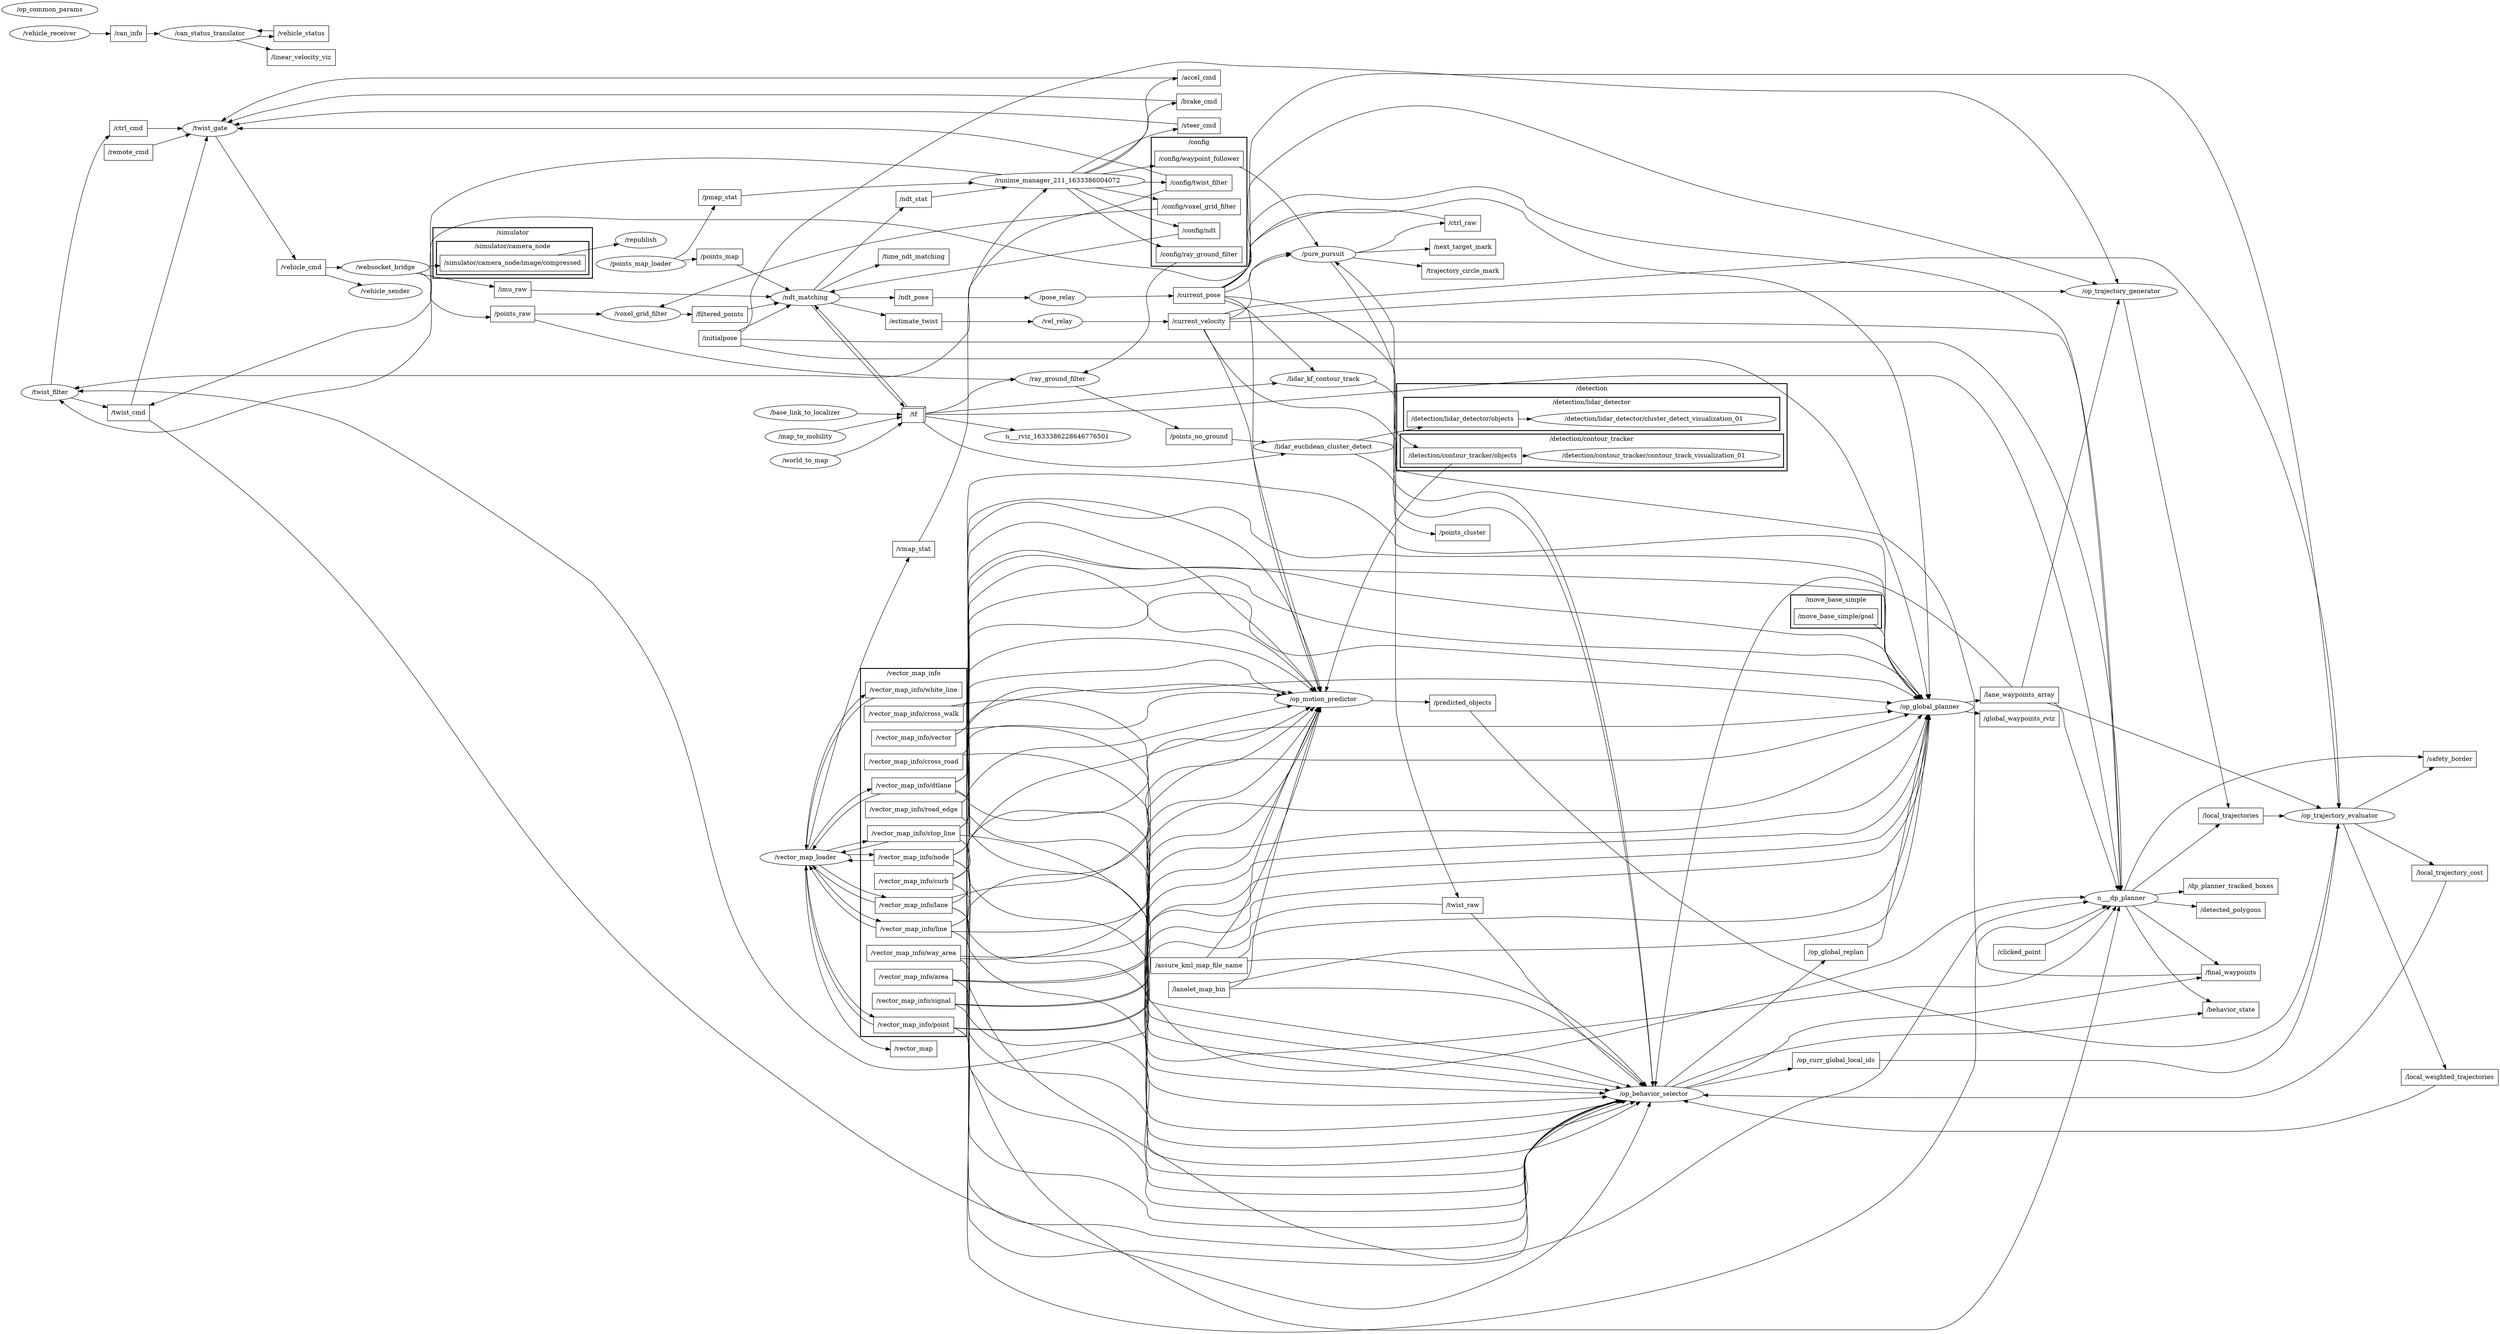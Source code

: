 digraph graphname {
	graph [bb="0,0,5382.6,3154.6",
		compound=True,
		rank=same,
		rankdir=LR,
		ranksep=0.2
	];
	node [label="\N"];
	subgraph cluster___config {
		graph [bb="2592.8,2396.6,2808.8,2687.6",
			compound=True,
			label="/config",
			lheight=0.21,
			lp="2700.8,2676.1",
			lwidth=0.68,
			rank=same,
			rankdir=LR,
			ranksep=0.2,
			style=bold
		];
		t___config__twist_filter		 [URL=topic_3A__config__twist_filter,
			height=0.5,
			label="/config/twist_filter",
			pos="2700.8,2638.6",
			shape=box,
			tooltip="topic:/config/twist_filter",
			width=2.0694];
		t___config__waypoint_follower		 [URL=topic_3A__config__waypoint_follower,
			height=0.5,
			label="/config/waypoint_follower",
			pos="2700.8,2422.6",
			shape=box,
			tooltip="topic:/config/waypoint_follower",
			width=2.7778];
		t___config__voxel_grid_filter		 [URL=topic_3A__config__voxel_grid_filter,
			height=0.5,
			label="/config/voxel_grid_filter",
			pos="2700.8,2530.6",
			shape=box,
			tooltip="topic:/config/voxel_grid_filter",
			width=2.5972];
		t___config__ndt		 [URL=topic_3A__config__ndt,
			height=0.5,
			label="/config/ndt",
			pos="2700.8,2476.6",
			shape=box,
			tooltip="topic:/config/ndt",
			width=1.3056];
		t___config__ray_ground_filter		 [URL=topic_3A__config__ray_ground_filter,
			height=0.5,
			label="/config/ray_ground_filter",
			pos="2700.8,2584.6",
			shape=box,
			tooltip="topic:/config/ray_ground_filter",
			width=2.6944];
	}
	subgraph cluster___vector_map_info {
		graph [bb="1937.2,803.56,2177.2,1634.6",
			compound=True,
			label="/vector_map_info",
			lheight=0.21,
			lp="2057.2,1623.1",
			lwidth=1.72,
			rank=same,
			rankdir=LR,
			ranksep=0.2,
			style=bold
		];
		t___vector_map_info__road_edge		 [URL=topic_3A__vector_map_info__road_edge,
			height=0.5,
			label="/vector_map_info/road_edge",
			pos="2057.2,829.56",
			shape=box,
			tooltip="topic:/vector_map_info/road_edge",
			width=3.0278];
		t___vector_map_info__dtlane		 [URL=topic_3A__vector_map_info__dtlane,
			height=0.5,
			label="/vector_map_info/dtlane",
			pos="2057.2,1315.6",
			shape=box,
			tooltip="topic:/vector_map_info/dtlane",
			width=2.625];
		t___vector_map_info__curb		 [URL=topic_3A__vector_map_info__curb,
			height=0.5,
			label="/vector_map_info/curb",
			pos="2057.2,1099.6",
			shape=box,
			tooltip="topic:/vector_map_info/curb",
			width=2.4583];
		t___vector_map_info__lane		 [URL=topic_3A__vector_map_info__lane,
			height=0.5,
			label="/vector_map_info/lane",
			pos="2057.2,1153.6",
			shape=box,
			tooltip="topic:/vector_map_info/lane",
			width=2.4167];
		t___vector_map_info__stop_line		 [URL=topic_3A__vector_map_info__stop_line,
			height=0.5,
			label="/vector_map_info/stop_line",
			pos="2057.2,1207.6",
			shape=box,
			tooltip="topic:/vector_map_info/stop_line",
			width=2.9028];
		t___vector_map_info__line		 [URL=topic_3A__vector_map_info__line,
			height=0.5,
			label="/vector_map_info/line",
			pos="2057.2,1531.6",
			shape=box,
			tooltip="topic:/vector_map_info/line",
			width=2.3611];
		t___vector_map_info__node		 [URL=topic_3A__vector_map_info__node,
			height=0.5,
			label="/vector_map_info/node",
			pos="2057.2,1423.6",
			shape=box,
			tooltip="topic:/vector_map_info/node",
			width=2.4861];
		t___vector_map_info__way_area		 [URL=topic_3A__vector_map_info__way_area,
			height=0.5,
			label="/vector_map_info/way_area",
			pos="2057.2,1477.6",
			shape=box,
			tooltip="topic:/vector_map_info/way_area",
			width=2.9444];
		t___vector_map_info__area		 [URL=topic_3A__vector_map_info__area,
			height=0.5,
			label="/vector_map_info/area",
			pos="2057.2,1369.6",
			shape=box,
			tooltip="topic:/vector_map_info/area",
			width=2.4444];
		t___vector_map_info__cross_walk		 [URL=topic_3A__vector_map_info__cross_walk,
			height=0.5,
			label="/vector_map_info/cross_walk",
			pos="2057.2,1045.6",
			shape=box,
			tooltip="topic:/vector_map_info/cross_walk",
			width=3.1111];
		t___vector_map_info__white_line		 [URL=topic_3A__vector_map_info__white_line,
			height=0.5,
			label="/vector_map_info/white_line",
			pos="2057.2,1585.6",
			shape=box,
			tooltip="topic:/vector_map_info/white_line",
			width=3.0278];
		t___vector_map_info__vector		 [URL=topic_3A__vector_map_info__vector,
			height=0.5,
			label="/vector_map_info/vector",
			pos="2057.2,991.56",
			shape=box,
			tooltip="topic:/vector_map_info/vector",
			width=2.6389];
		t___vector_map_info__point		 [URL=topic_3A__vector_map_info__point,
			height=0.5,
			label="/vector_map_info/point",
			pos="2057.2,1261.6",
			shape=box,
			tooltip="topic:/vector_map_info/point",
			width=2.5139];
		t___vector_map_info__signal		 [URL=topic_3A__vector_map_info__signal,
			height=0.5,
			label="/vector_map_info/signal",
			pos="2057.2,937.56",
			shape=box,
			tooltip="topic:/vector_map_info/signal",
			width=2.5972];
		t___vector_map_info__cross_road		 [URL=topic_3A__vector_map_info__cross_road,
			height=0.5,
			label="/vector_map_info/cross_road",
			pos="2057.2,883.56",
			shape=box,
			tooltip="topic:/vector_map_info/cross_road",
			width=3.0833];
	}
	subgraph cluster___detection {
		graph [bb="3146.3,2424.6,4027.7,2621.6",
			compound=True,
			label="/detection",
			lheight=0.21,
			lp="3587,2610.1",
			lwidth=1.01,
			rank=same,
			rankdir=LR,
			ranksep=0.2,
			style=bold
		];
		subgraph cluster___detection__contour_tracker {
			graph [bb="3154.3,2432.6,4019.7,2507.6",
				compound=True,
				label="/detection/contour_tracker",
				lheight=0.21,
				lp="3587,2496.1",
				lwidth=2.68,
				rank=same,
				rankdir=LR,
				ranksep=0.2,
				style=bold
			];
			t___detection__contour_tracker__objects			 [URL=topic_3A__detection__contour_tracker__objects,
				height=0.5,
				label="/detection/contour_tracker/objects",
				pos="3295.3,2458.6",
				shape=box,
				tooltip="topic:/detection/contour_tracker/objects",
				width=3.6944];
			n___detection__contour_tracker__contour_track_visualization_01			 [URL=__detection__contour_tracker__contour_track_visualization_01,
				height=0.5,
				label="/detection/contour_tracker/contour_track_visualization_01",
				pos="3727,2458.6",
				shape=ellipse,
				tooltip="/detection/contour_tracker/contour_track_visualization_01",
				width=7.9076];
			t___detection__contour_tracker__objects -> n___detection__contour_tracker__contour_track_visualization_01			 [penwidth=1,
				pos="e,3442.3,2458.6 3428.4,2458.6 3429.7,2458.6 3431,2458.6 3432.3,2458.6"];
		}
		subgraph cluster___detection__lidar_detector {
			graph [bb="3161.8,2515.6,4011.2,2590.6",
				compound=True,
				label="/detection/lidar_detector",
				lheight=0.21,
				lp="3586.5,2579.1",
				lwidth=2.47,
				rank=same,
				rankdir=LR,
				ranksep=0.2,
				style=bold
			];
			t___detection__lidar_detector__objects			 [URL=topic_3A__detection__lidar_detector__objects,
				height=0.5,
				label="/detection/lidar_detector/objects",
				pos="3295.3,2541.6",
				shape=box,
				tooltip="topic:/detection/lidar_detector/objects",
				width=3.4861];
			n___detection__lidar_detector__cluster_detect_visualization_01			 [URL=__detection__lidar_detector__cluster_detect_visualization_01,
				height=0.5,
				label="/detection/lidar_detector/cluster_detect_visualization_01",
				pos="3727,2541.6",
				shape=ellipse,
				tooltip="/detection/lidar_detector/cluster_detect_visualization_01",
				width=7.6729];
			t___detection__lidar_detector__objects -> n___detection__lidar_detector__cluster_detect_visualization_01			 [penwidth=1,
				pos="e,3450.6,2541.6 3421.1,2541.6 3427.4,2541.6 3433.8,2541.6 3440.3,2541.6"];
		}
	}
	subgraph cluster___simulator {
		graph [bb="972.74,2774.6,1332.7,2888.6",
			compound=True,
			label="/simulator",
			lheight=0.21,
			lp="1152.7,2877.1",
			lwidth=1.01,
			rank=same,
			rankdir=LR,
			ranksep=0.2,
			style=bold
		];
		subgraph cluster___simulator__camera_node {
			graph [bb="980.74,2782.6,1324.7,2857.6",
				compound=True,
				label="/simulator/camera_node",
				lheight=0.21,
				lp="1152.7,2846.1",
				lwidth=2.40,
				rank=same,
				rankdir=LR,
				ranksep=0.2,
				style=bold
			];
			t___simulator__camera_node__image__compressed			 [URL=topic_3A__simulator__camera_node__image__compressed,
				height=0.5,
				label="/simulator/camera_node/image/compressed",
				pos="1152.7,2808.6",
				shape=box,
				tooltip="topic:/simulator/camera_node/image/compressed",
				width=4.5556];
		}
	}
	subgraph cluster___move_base_simple {
		graph [bb="4503.6,558.56,4708.6,633.56",
			compound=True,
			label="/move_base_simple",
			lheight=0.21,
			lp="4606.1,622.06",
			lwidth=1.93,
			rank=same,
			rankdir=LR,
			ranksep=0.2,
			style=bold
		];
		t___move_base_simple__goal		 [URL=topic_3A__move_base_simple__goal,
			height=0.5,
			label="/move_base_simple/goal",
			pos="4606.1,584.56",
			shape=box,
			tooltip="topic:/move_base_simple/goal",
			width=2.625];
	}
	n___twist_filter	 [URL=__twist_filter,
		height=0.5,
		label="/twist_filter",
		pos="108.54,2906.6",
		shape=ellipse,
		tooltip="/twist_filter",
		width=1.8054];
	t___config__twist_filter -> n___twist_filter	 [penwidth=1,
		pos="e,173.86,2906.6 2681.3,2656.7 2656.2,2681.4 2613,2728.3 2591.8,2777.6 2575.2,2815.9 2608.5,2842.2 2577.8,2870.6 2492.5,2949.2 2173.2,2906.6 2057.2,2906.6 470.12,2906.6 470.12,2906.6 470.12,2906.6 371.2,2906.6 257.05,2906.6 183.9,2906.6"];
	n___twist_gate	 [URL=__twist_gate,
		height=0.5,
		label="/twist_gate",
		pos="470.12,2220.6",
		shape=ellipse,
		tooltip="/twist_gate",
		width=1.7332];
	t___config__twist_filter -> n___twist_gate	 [penwidth=1,
		pos="e,478.98,2238.4 2681.7,2656.9 2657,2681.8 2614.3,2728.9 2591.8,2777.6 2578.8,2805.6 2601.7,2826.1 2577.8,2845.6 2501.8,2907.5 1793.1,2822 1696.5,2805.6 1277.1,2734 1137.1,2785.9 767.16,2575.6 624,2494.2 519.7,2315.6 483.78,2247.6"];
	n___pure_pursuit	 [URL=__pure_pursuit,
		height=0.5,
		label="/pure_pursuit",
		pos="4817.4,2441.6",
		shape=ellipse,
		tooltip="/pure_pursuit",
		width=2.0401];
	t___config__waypoint_follower -> n___pure_pursuit	 [penwidth=1,
		pos="e,4796.2,2459.1 2797.4,2440.7 2801.8,2443.3 2806,2446.2 2809.8,2449.6 2822.7,2460.9 2811.4,2473.7 2823.8,2485.6 2933.2,2590.1 3002.2,2548.5 3146.3,2594.6 3212.2,2615.6 3226.2,2639.6 3295.3,2639.6 3295.3,2639.6 3295.3,2639.6 4381.1,2639.6 4547.8,2639.6 4720.9,2518.2 4788.2,2465.5"];
	n___voxel_grid_filter	 [URL=__voxel_grid_filter,
		height=0.5,
		label="/voxel_grid_filter",
		pos="1442.1,2575.6",
		shape=ellipse,
		tooltip="/voxel_grid_filter",
		width=2.4914];
	t___config__voxel_grid_filter -> n___voxel_grid_filter	 [penwidth=1,
		pos="e,1532,2575.9 2607.2,2538.4 2502.5,2546.9 2327.9,2560 2177.2,2566.6 1957.5,2576.1 1902.4,2573.6 1682.5,2575.6 1636.5,2576 1585.4,2576 1542.3,2576"];
	n___ndt_matching	 [URL=__ndt_matching,
		height=0.5,
		label="/ndt_matching",
		pos="1812.9,2502.6",
		shape=ellipse,
		tooltip="/ndt_matching",
		width=2.1665];
	t___config__ndt -> n___ndt_matching	 [penwidth=1,
		pos="e,1847.3,2518.7 2653.7,2485.1 2562.3,2501.3 2354.1,2535.6 2177.2,2547.6 2070.8,2554.7 2042.3,2566 1937.2,2547.6 1909.6,2542.7 1880,2532.2 1856.6,2522.6"];
	n___ray_ground_filter	 [URL=__ray_ground_filter,
		height=0.5,
		label="/ray_ground_filter",
		pos="2381.5,2818.6",
		shape=ellipse,
		tooltip="/ray_ground_filter",
		width=2.6359];
	t___config__ray_ground_filter -> n___ray_ground_filter	 [penwidth=1,
		pos="e,2466,2826.8 2603.3,2601.1 2599.1,2604.1 2595.2,2607.5 2591.8,2611.6 2566.5,2641.3 2604.2,2757.9 2577.8,2786.6 2552.3,2814.2 2513.1,2824.1 2476.3,2826.4"];
	n___op_global_planner	 [URL=__op_global_planner,
		height=0.5,
		label="/op_global_planner",
		pos="4817.4,424.56",
		shape=ellipse,
		tooltip="/op_global_planner",
		width=2.7442];
	t___vector_map_info__road_edge -> n___op_global_planner	 [penwidth=1,
		pos="e,4813.9,406.52 2060.1,811.32 2072.9,732.52 2126.5,421.88 2185.2,344.56 2340.7,139.88 2443.7,82.562 2700.8,82.562 2700.8,82.562 2700.8,82.562 4381.1,82.562 4527.1,82.562 4593,17.424 4708.6,106.56 4756,143.18 4797.4,325.84 4811.9,396.55"];
	n___op_behavior_selector	 [URL=__op_behavior_selector,
		height=0.5,
		label="/op_behavior_selector",
		pos="4381.1,1108.6",
		shape=ellipse,
		tooltip="/op_behavior_selector",
		width=3.1233];
	t___vector_map_info__road_edge -> n___op_behavior_selector	 [penwidth=1,
		pos="e,4377.6,1090.2 2092.1,811.52 2117.3,799.31 2152.5,783.95 2185.2,775.56 2663.6,652.87 2801.5,728.56 3295.3,728.56 3295.3,728.56 3295.3,728.56 3727,728.56 3844.3,728.56 4160.1,675.13 4254.7,744.56 4311,785.88 4359.5,1001.7 4375.5,1080.1"];
	n___op_motion_predictor	 [URL=__op_motion_predictor,
		height=0.5,
		label="/op_motion_predictor",
		pos="2981.1,1707.6",
		shape=ellipse,
		tooltip="/op_motion_predictor",
		width=3.0692];
	t___vector_map_info__road_edge -> n___op_motion_predictor	 [penwidth=1,
		pos="e,2962.6,1689.7 2116.2,811.56 2224.9,782.47 2456.6,740.13 2577.8,864.56 2604.5,891.97 2566.6,1179.8 2591.8,1208.6 2656.6,1282.5 2744.3,1173.2 2809.8,1246.6 2827.6,1266.6 2814.8,1462.3 2823.8,1487.6 2851.9,1567.3 2918.4,1643.8 2955.3,1682.1"];
	n___dp_planner	 [height=0.5,
		pos="2981.1,1460.6",
		width=2.3109];
	t___vector_map_info__dtlane -> n___dp_planner	 [penwidth=1,
		pos="e,2932.7,1475.3 2151.7,1323.8 2161.5,1328.2 2170.3,1334.3 2177.2,1342.6 2192,1360.3 2168.5,1534.5 2185.2,1550.6 2290.3,1651.7 2757.4,1526.7 2922.8,1478.2"];
	t___vector_map_info__dtlane -> n___op_global_planner	 [penwidth=1,
		pos="e,4718.2,424.56 2149.7,1297.5 2159.1,1294.8 2168.4,1291.9 2177.2,1288.6 2366.9,1217.2 2472.3,1243.6 2577.8,1070.6 2595.8,1041 2567.8,473.48 2591.8,448.56 2651.8,386.09 2894.4,424.56 2981.1,424.56 2981.1,424.56 2981.1,424.56 4381.1,424.56 4492.5,424.56 4619.9,424.56 4708.2,424.56"];
	t___vector_map_info__dtlane -> n___op_behavior_selector	 [penwidth=1,
		pos="e,4284.3,1099.4 2151.8,1332.7 2270,1348 2469.8,1353 2577.8,1237.6 2603.7,1209.9 2563.9,1093.2 2591.8,1067.6 2663,1001.9 2712.9,1067.3 2809.8,1067.6 3025.6,1068.2 3079.5,1070.6 3295.3,1070.6 3295.3,1070.6 3295.3,1070.6 3727,1070.6 3920,1070.6 4144.5,1087.3 4274,1098.5"];
	n___vector_map_loader	 [URL=__vector_map_loader,
		height=0.5,
		label="/vector_map_loader",
		pos="1812.9,1369.6",
		shape=ellipse,
		tooltip="/vector_map_loader",
		width=2.8525];
	t___vector_map_info__dtlane -> n___vector_map_loader	 [penwidth=1,
		pos="e,1860.6,1353.5 1962.6,1329.9 1931.5,1336.4 1897.9,1344.1 1870.4,1351"];
	t___vector_map_info__dtlane -> n___op_motion_predictor	 [penwidth=1,
		pos="e,2944.9,1724.7 2151.7,1323.8 2161.5,1328.2 2170.3,1334.3 2177.2,1342.6 2194.3,1363.2 2168.9,1562.3 2185.2,1583.6 2296.2,1728.2 2445.1,1577.5 2577.8,1702.6 2590.9,1714.9 2577,1730.3 2591.8,1740.6 2696.3,1813.5 2857.2,1761.5 2935.3,1728.8"];
	t___vector_map_info__curb -> n___op_global_planner	 [penwidth=1,
		pos="e,4808.3,406.59 2145.9,1093.8 2158,1089.3 2169,1082.5 2177.2,1072.6 2199.1,1045.9 2164.4,790.02 2185.2,762.56 2295.5,617.09 2466.4,786.22 2577.8,641.56 2601.2,611.16 2564.9,323.97 2591.8,296.56 2652.4,234.64 2894.4,272.56 2981.1,272.56 2981.1,272.56 2981.1,272.56 4381.1,272.56 4527.1,272.56 4578.5,230.51 4708.6,296.56 4752.4,318.82 4785.7,367.26 4803.3,397.75"];
	t___vector_map_info__curb -> n___op_behavior_selector	 [penwidth=1,
		pos="e,4373.7,1090.4 2145.8,1084.1 2156.6,1080.9 2167.3,1077.1 2177.2,1072.6 2181.2,1070.7 2181.3,1068.7 2185.2,1066.6 2354.2,975.51 2402.7,953.76 2591.8,920.56 2899.8,866.49 2982.6,918.56 3295.3,918.56 3295.3,918.56 3295.3,918.56 3727,918.56 3844.4,918.56 4150.7,888.08 4254.7,942.56 4312.4,972.79 4351.4,1042.4 4369.5,1081.2"];
	t___vector_map_info__curb -> n___op_motion_predictor	 [penwidth=1,
		pos="e,2961.7,1689.8 2145.4,1081.5 2263.2,1063.2 2469.8,1052.1 2577.8,1171.6 2606,1202.8 2564.1,1518.8 2591.8,1550.6 2656.4,1624.7 2718.8,1551.2 2809.8,1588.6 2866,1611.7 2922.1,1655.6 2954.1,1683.1"];
	t___vector_map_info__lane -> n___dp_planner	 [penwidth=1,
		pos="e,2952.3,1443.6 2144.5,1164.3 2249.2,1178.7 2429.3,1208.1 2577.8,1256.6 2685.9,1291.9 2708.5,1312.7 2809.8,1364.6 2856.6,1388.5 2909.1,1418.5 2943.5,1438.5"];
	t___vector_map_info__lane -> n___op_global_planner	 [penwidth=1,
		pos="e,4802.2,406.55 2144.4,1148.3 2157,1143.8 2168.6,1136.9 2177.2,1126.6 2194.9,1105.1 2169.4,899.39 2185.2,876.56 2292.7,721.65 2469.9,870.22 2577.8,715.56 2602,680.82 2562.2,364.89 2591.8,334.56 2652.3,272.52 2894.4,310.56 2981.1,310.56 2981.1,310.56 2981.1,310.56 4381.1,310.56 4527.1,310.56 4573.2,280.15 4708.6,334.56 4743.2,348.48 4775.1,377.69 4795.3,399.07"];
	t___vector_map_info__lane -> n___op_behavior_selector	 [penwidth=1,
		pos="e,4369.8,1090.4 2144.5,1154.4 2259.8,1150.5 2462,1125.9 2577.8,1008.6 2594,992.13 2573.4,972.53 2591.8,958.56 2654,911.23 3217.2,956.56 3295.3,956.56 3295.3,956.56 3295.3,956.56 3727,956.56 3844.4,956.56 4147.4,932.86 4254.7,980.56 4303,1002.1 4342.7,1051.1 4364.1,1081.9"];
	t___vector_map_info__lane -> n___vector_map_loader	 [penwidth=1,
		pos="e,1817.7,1351.4 1969.9,1155.9 1958.3,1159.6 1947,1164.8 1937.2,1171.6 1875.6,1214.2 1836.8,1298.1 1821,1341.9"];
	t___vector_map_info__lane -> n___op_motion_predictor	 [penwidth=1,
		pos="e,2924.2,1692 2144.3,1167.8 2278.2,1191.8 2525,1244.2 2577.8,1313.6 2614.8,1362.3 2554.1,1540.3 2591.8,1588.6 2602,1601.6 2805.8,1659.3 2914.4,1689.3"];
	t___vector_map_info__stop_line -> n___dp_planner	 [penwidth=1,
		pos="e,2923.5,1447.6 2161.5,1225.6 2167,1228.2 2172.3,1231.2 2177.2,1234.6 2182.5,1238.2 2180,1242.8 2185.2,1246.6 2245.6,1289.9 2732.4,1403.9 2913.5,1445.3"];
	t___vector_map_info__stop_line -> n___op_global_planner	 [penwidth=1,
		pos="e,4788.5,407.1 2161.9,1193.7 2167.6,1190.1 2172.8,1185.8 2177.2,1180.6 2188.1,1167.6 2176.3,1042.9 2185.2,1028.6 2290.9,859 2473.9,980.2 2577.8,809.56 2603,768.07 2557.9,407.42 2591.8,372.56 2652.1,310.38 2894.4,348.56 2981.1,348.56 2981.1,348.56 2981.1,348.56 4381.1,348.56 4527.1,348.56 4567.5,335.12 4708.6,372.56 4733.3,379.13 4759.2,391.29 4779.6,402.2"];
	t___vector_map_info__stop_line -> n___op_behavior_selector	 [penwidth=1,
		pos="e,4363.4,1090.7 2161.9,1216.8 2280.8,1220.9 2471.9,1207.4 2577.8,1093.6 2607.4,1061.7 2558.9,1025.1 2591.8,996.56 2650.8,945.3 3217.2,994.56 3295.3,994.56 3295.3,994.56 3295.3,994.56 3727,994.56 3844.4,994.56 4143.7,980.3 4254.7,1018.6 4294.1,1032.1 4332,1062.1 4355.8,1083.7"];
	t___vector_map_info__stop_line -> n___vector_map_loader	 [penwidth=1,
		pos="e,1821,1351.5 1952.6,1217.9 1947.3,1220.2 1942.1,1222.7 1937.2,1225.6 1887.5,1254.3 1846.2,1309.4 1826.1,1342.7"];
	t___vector_map_info__stop_line -> n___op_motion_predictor	 [penwidth=1,
		pos="e,2874.4,1702.7 2161.9,1221.8 2167.6,1225.3 2172.8,1229.5 2177.2,1234.6 2189.5,1248.5 2174.1,1302.7 2185.2,1317.6 2297.8,1468.4 2466.8,1324.5 2577.8,1476.6 2602.5,1510.4 2562.7,1634.4 2591.8,1664.6 2610.6,1684 2756.4,1695.9 2864.1,1702.1"];
	t___vector_map_info__line -> n___op_global_planner	 [penwidth=1,
		pos="e,4776.9,441.08 2142.4,1534.4 2262.2,1533.1 2477.1,1510.5 2577.8,1374.6 2603.5,1339.8 2562,626.98 2591.8,595.56 2710.7,470.05 3972.3,500.56 4145.2,500.56 4145.2,500.56 4145.2,500.56 4381.1,500.56 4527.6,500.56 4565.8,495.36 4708.6,462.56 4728.2,458.06 4749.1,451.24 4767.4,444.62"];
	t___vector_map_info__line -> n___op_behavior_selector	 [penwidth=1,
		pos="e,4378.4,1126.8 2142.4,1536 2155.8,1540.5 2168.2,1547.6 2177.2,1558.6 2191.5,1576 2169.6,1948.2 2185.2,1964.6 2381.6,2170.2 2539.5,1997.2 2823.8,2006.6 3358.9,2024.1 3495.9,2023.2 4027.7,1960.6 4078.6,1954.6 4218.9,1955.3 4254.7,1918.6 4261.7,1911.3 4355.8,1279.6 4376.9,1137"];
	t___vector_map_info__line -> n___vector_map_loader	 [penwidth=1,
		pos="e,1828.2,1387.5 1983.2,1513.5 1967.3,1509.3 1951.2,1503.6 1937.2,1495.6 1893.5,1470.3 1856.3,1424.6 1834.3,1395.6"];
	t___vector_map_info__line -> n___op_motion_predictor	 [penwidth=1,
		pos="e,2971.4,1725.5 2142.3,1536 2155.8,1540.5 2168.2,1547.6 2177.2,1558.6 2189,1572.9 2171.9,1879.6 2185.2,1892.6 2383.8,2086.5 2555.4,2003.7 2809.8,1892.6 2884.3,1860 2940.9,1777.2 2966.3,1734.3"];
	t___vector_map_info__node -> n___dp_planner	 [penwidth=1,
		pos="e,2959.7,1478.1 2146.7,1429.7 2158.4,1434.2 2169.2,1440.9 2177.2,1450.6 2192.4,1468.9 2168.1,1648.1 2185.2,1664.6 2411.2,1882.3 2836.5,1575.1 2951.7,1484.5"];
	t___vector_map_info__node -> n___op_global_planner	 [penwidth=1,
		pos="e,4814.5,442.83 2146.9,1430.7 2266.8,1434.7 2476,1421 2577.8,1291.6 2604.1,1258.1 2561.4,554.42 2591.8,524.56 2660.9,456.68 2712.9,522.02 2809.8,524.56 3452.6,541.46 3614.8,536.32 4254.7,600.56 4366,611.73 4392,629.32 4503.6,637.56 4594.4,644.28 4630.9,685.13 4708.6,637.56 4775.2,596.75 4802.7,500.77 4812.5,452.84"];
	t___vector_map_info__node -> n___op_behavior_selector	 [penwidth=1,
		pos="e,4369.5,1126.5 2146.9,1429.6 2158.6,1434.1 2169.2,1440.8 2177.2,1450.6 2190.3,1466.6 2172.4,1806.4 2185.2,1822.6 2332.2,2007.8 2464.2,1954.6 2700.8,1954.6 2700.8,1954.6 2700.8,1954.6 2981.1,1954.6 3180,1954.6 3243.2,2008.5 3428.3,1935.6 3436,1932.6 3435.9,1928.6 3442.3,1923.6 3694.5,1724.9 3781.5,1706.5 4027.7,1500.6 4135.2,1410.6 4162.5,1387.2 4254.7,1281.6 4297.3,1232.7 4340.6,1170.1 4363.8,1135.2"];
	t___vector_map_info__node -> n___vector_map_loader	 [penwidth=1,
		pos="e,1892.9,1380.9 2001.8,1405.5 1972.6,1398.1 1936.1,1389.8 1903,1382.9"];
	t___vector_map_info__node -> n___op_motion_predictor	 [penwidth=1,
		pos="e,2961.3,1725.6 2146.8,1429.7 2158.5,1434.2 2169.2,1440.8 2177.2,1450.6 2196,1473.4 2166.6,1693.6 2185.2,1716.6 2273.6,1825.9 2674.8,1855.9 2809.8,1816.6 2866,1800.2 2921.4,1759.2 2953.3,1732.4"];
	t___vector_map_info__way_area -> n___op_global_planner	 [penwidth=1,
		pos="e,4815.5,442.8 2163.4,1491.4 2284.4,1500.6 2478.2,1493.5 2577.8,1374.6 2605.5,1341.4 2560.9,625.89 2591.8,595.56 2660.9,527.67 2712.9,594.32 2809.8,595.56 3452.1,603.79 3614,585.85 4254.7,632.56 4365.8,640.66 4392.4,655.88 4503.6,662.56 4594.5,668.02 4631.9,711.81 4708.6,662.56 4781.9,615.45 4806.4,505.28 4814.1,453.03"];
	t___vector_map_info__way_area -> n___op_behavior_selector	 [penwidth=1,
		pos="e,4378.8,1126.7 2163.4,1492.1 2168.6,1495.6 2173.2,1499.7 2177.2,1504.6 2191.3,1521.8 2170.6,1888.7 2185.2,1905.6 2337,2081.5 2468.4,1992.6 2700.8,1992.6 2700.8,1992.6 2700.8,1992.6 2981.1,1992.6 3052.1,1992.6 4203,1934.2 4254.7,1885.6 4282.8,1859.1 4359.9,1273.1 4377.5,1136.8"];
	t___vector_map_info__way_area -> n___op_motion_predictor	 [penwidth=1,
		pos="e,2967.5,1725.6 2163.4,1492.1 2168.5,1495.6 2173.2,1499.7 2177.2,1504.6 2189.5,1519.6 2171.3,1841 2185.2,1854.6 2383.7,2048.6 2549.5,1950.9 2809.8,1854.6 2875.1,1830.4 2932.3,1768.9 2961.1,1733.6"];
	t___vector_map_info__area -> n___op_global_planner	 [penwidth=1,
		pos="e,4738.7,435.55 2145.4,1368.7 2266.3,1362.2 2479.7,1330.4 2577.8,1191.6 2600.4,1159.6 2564.7,514.83 2591.8,486.56 2651.8,424.01 2894.4,462.56 2981.1,462.56 2981.1,462.56 2981.1,462.56 4381.1,462.56 4501.9,462.56 4640.8,447.93 4728.8,436.82"];
	t___vector_map_info__area -> n___op_behavior_selector	 [penwidth=1,
		pos="e,4356.9,1126.4 2145.3,1375 2157.6,1379.6 2168.9,1386.4 2177.2,1396.6 2189.8,1411.9 2171.8,1738.9 2185.2,1753.6 2373.4,1958.6 2532.7,1823.9 2809.8,1797.6 3479.2,1734 4189.8,1246.8 4348.5,1132.5"];
	t___vector_map_info__area -> n___op_motion_predictor	 [penwidth=1,
		pos="e,2949.7,1725 2145.3,1375.1 2157.6,1379.6 2168.9,1386.4 2177.2,1396.6 2198.8,1422.8 2163.1,1676.7 2185.2,1702.6 2244.8,1772.5 2500.2,1770.1 2591.8,1778.6 2688.2,1787.5 2714.7,1797.5 2809.8,1778.6 2856.7,1769.2 2906.8,1746.8 2940.6,1729.7"];
	t___vector_map_info__cross_walk -> n___op_global_planner	 [penwidth=1,
		pos="e,4811.6,406.58 2168.2,1027.4 2171.5,1024.8 2174.5,1021.9 2177.2,1018.6 2198,993.32 2167.6,752.08 2185.2,724.56 2290.1,560.66 2470.9,693.18 2577.8,530.56 2594.4,505.28 2570.5,280.07 2591.8,258.56 2652.7,196.97 2894.4,234.56 2981.1,234.56 2981.1,234.56 2981.1,234.56 4381.1,234.56 4527.1,234.56 4582.8,184.55 4708.6,258.56 4761.7,289.84 4793.7,358.54 4808.2,397.04"];
	t___vector_map_info__cross_walk -> n___op_behavior_selector	 [penwidth=1,
		pos="e,4376.1,1090.3 2167.7,1027.4 2171.2,1024.8 2174.3,1021.9 2177.2,1018.6 2191.7,1001.9 2169.5,935.06 2185.2,919.56 2231.5,873.89 3019.4,880.56 3295.3,880.56 3295.3,880.56 3295.3,880.56 3727,880.56 3844.4,880.56 4153.4,846.16 4254.7,905.56 4321.6,944.82 4358.2,1034.9 4373.1,1080.7"];
	t___vector_map_info__cross_walk -> n___op_motion_predictor	 [penwidth=1,
		pos="e,2967.3,1689.4 2169.4,1032.9 2305.2,1020.4 2522.8,1010.2 2577.8,1065.6 2612.8,1100.8 2559.2,1475 2591.8,1512.6 2656.2,1586.8 2721.5,1507.1 2809.8,1550.6 2874.1,1582.2 2931.7,1645.6 2960.9,1681.4"];
	t___vector_map_info__white_line -> n___vector_map_loader	 [penwidth=1,
		pos="e,1821.4,1387.6 1976.5,1567.5 1962.6,1563.3 1948.9,1557.6 1937.2,1549.6 1880.8,1510.6 1843.5,1436.8 1825.5,1396.8"];
	t___vector_map_info__vector -> n___op_global_planner	 [penwidth=1,
		pos="e,4813.8,406.45 2152.4,983.18 2161.9,978.78 2170.5,972.75 2177.2,964.56 2191,947.69 2171.9,589.81 2185.2,572.56 2296,428.86 2464.3,602.15 2577.8,460.56 2611.2,418.87 2554.1,258.4 2591.8,220.56 2653,159.17 2894.4,196.56 2981.1,196.56 2981.1,196.56 2981.1,196.56 4381.1,196.56 4527.1,196.56 4586.3,140.96 4708.6,220.56 4771.3,261.39 4800.4,350.98 4811.5,396.63"];
	t___vector_map_info__vector -> n___op_behavior_selector	 [penwidth=1,
		pos="e,4378,1090.5 2152.4,982.43 2161.8,978.14 2170.4,972.34 2177.2,964.56 2189.7,950.32 2171.4,892.57 2185.2,879.56 2275.1,794.97 3171.9,842.56 3295.3,842.56 3295.3,842.56 3295.3,842.56 3727,842.56 3844.4,842.56 4155.7,803.48 4254.7,866.56 4331.7,915.66 4364.4,1028 4375.9,1080.5"];
	t___vector_map_info__vector -> n___op_motion_predictor	 [penwidth=1,
		pos="e,2967.7,1689.6 2152.5,981.98 2286.4,970.83 2520.5,960.66 2577.8,1018.6 2604.5,1045.6 2573.5,1327.2 2591.8,1360.6 2648.5,1464.1 2721.7,1433.8 2809.8,1512.6 2870.7,1567 2931.2,1642.1 2961.4,1681.3"];
	t___vector_map_info__point -> n___dp_planner	 [penwidth=1,
		pos="e,2910,1470 2147.8,1268.3 2159,1272.8 2169.3,1279.3 2177.2,1288.6 2187.8,1301.1 2173.4,1425.1 2185.2,1436.6 2284.5,1533.5 2717.8,1493.1 2899.9,1471.2"];
	t___vector_map_info__point -> n___op_global_planner	 [penwidth=1,
		pos="e,4738.7,413.57 2147.9,1253.8 2158.9,1249.4 2169.1,1243.2 2177.2,1234.6 2193.7,1216.8 2172,1200.9 2185.2,1180.6 2297.8,1007.6 2475.7,1112 2577.8,932.56 2592.1,907.34 2571.6,431.43 2591.8,410.56 2652,348.22 2894.4,386.56 2981.1,386.56 2981.1,386.56 2981.1,386.56 4381.1,386.56 4501.9,386.56 4640.8,401.2 4728.8,412.3"];
	t___vector_map_info__point -> n___op_behavior_selector	 [penwidth=1,
		pos="e,4348.1,1091.3 2147.7,1274.9 2265.3,1286.5 2468.4,1286.2 2577.8,1168.6 2598.2,1146.6 2569.6,1054.6 2591.8,1034.6 2649.8,982.15 3217.2,1032.6 3295.3,1032.6 3295.3,1032.6 3295.3,1032.6 3727,1032.6 3961.8,1032.6 4025.5,1005.8 4254.7,1056.6 4283.8,1063 4314.9,1075.7 4338.9,1086.9"];
	t___vector_map_info__point -> n___vector_map_loader	 [penwidth=1,
		pos="e,1827.6,1351.6 1966.7,1269.3 1956.6,1272.2 1946.5,1275.6 1937.2,1279.6 1898.6,1295.9 1858.9,1324.1 1835,1344.9"];
	t___vector_map_info__point -> n___op_motion_predictor	 [penwidth=1,
		pos="e,2894.1,1718.7 2147.9,1268.2 2159.1,1272.7 2169.4,1279.2 2177.2,1288.6 2190.9,1305 2172.7,1463.3 2185.2,1480.6 2294.6,1631.2 2458.1,1484 2577.8,1626.6 2599.9,1652.9 2565.5,1680.4 2591.8,1702.6 2634.3,1738.4 2783.1,1730.2 2883.9,1719.8"];
	t___vector_map_info__signal -> n___op_global_planner	 [penwidth=1,
		pos="e,4815.4,406.36 2151,929.83 2161.1,925.38 2170.2,919.16 2177.2,910.56 2190.4,894.39 2173.7,551.98 2185.2,534.56 2290.8,375.18 2467.6,514.81 2577.8,358.56 2600.4,326.5 2563.8,210.06 2591.8,182.56 2653.6,121.82 2894.4,158.56 2981.1,158.56 2981.1,158.56 2981.1,158.56 4381.1,158.56 4527.1,158.56 4589,98.881 4708.6,182.56 4781,233.24 4806,343.88 4813.9,396.14"];
	t___vector_map_info__signal -> n___op_behavior_selector	 [penwidth=1,
		pos="e,4379.3,1090.3 2151,929.08 2160.9,924.73 2170,918.74 2177.2,910.56 2189.7,896.32 2171.3,838.47 2185.2,825.56 2275.6,741.65 3172,804.56 3295.3,804.56 3295.3,804.56 3295.3,804.56 3727,804.56 3844.4,804.56 4157.5,760.73 4254.7,826.56 4342.3,885.92 4370,1021.2 4378.1,1080.2"];
	t___vector_map_info__signal -> n___op_motion_predictor	 [penwidth=1,
		pos="e,2963,1689.5 2150.8,928.91 2284.5,918.84 2520.4,910.27 2577.8,968.56 2602.4,993.6 2570.8,1256.4 2591.8,1284.6 2653,1366.9 2745.8,1280.3 2809.8,1360.6 2827.5,1382.8 2813.6,1461 2823.8,1487.6 2854,1566.6 2919.6,1643.4 2955.8,1681.9"];
	t___vector_map_info__cross_road -> n___op_global_planner	 [penwidth=1,
		pos="e,4816.6,406.27 2168.2,865.46 2171.5,862.83 2174.5,859.87 2177.2,856.56 2191.2,839.43 2174,477.61 2185.2,458.56 2287.7,285.01 2463.5,397.56 2577.8,231.56 2600,199.31 2562.8,170.87 2591.8,144.56 2656,86.35 2894.4,120.56 2981.1,120.56 2981.1,120.56 2981.1,120.56 4381.1,120.56 4527.1,120.56 4591.2,57.808 4708.6,144.56 4790.9,205.44 4810.9,337.65 4815.8,395.95"];
	t___vector_map_info__cross_road -> n___op_behavior_selector	 [penwidth=1,
		pos="e,4380.5,1090.2 2167.4,865.56 2170.9,862.91 2174.2,859.92 2177.2,856.56 2188.9,843.36 2172.2,789.46 2185.2,777.56 2276.3,694.4 3172,766.56 3295.3,766.56 3295.3,766.56 3295.3,766.56 3727,766.56 3844.4,766.56 4159,717.69 4254.7,785.56 4353.4,855.54 4375,1014.6 4379.8,1079.8"];
	t___vector_map_info__cross_road -> n___op_motion_predictor	 [penwidth=1,
		pos="e,2962.7,1689.6 2168.3,874.32 2304.2,865.72 2523,861.5 2577.8,917.56 2603.3,943.73 2567.6,1219.1 2591.8,1246.6 2656.6,1320.5 2743.9,1211.5 2809.8,1284.6 2840,1318.2 2808.5,1445 2823.8,1487.6 2852.4,1567.2 2918.6,1643.7 2955.4,1682.1"];
	t___detection__contour_tracker__objects -> n___op_motion_predictor	 [penwidth=1,
		pos="e,2988.7,1725.8 3287.7,2440.3 3245.7,2339.9 3043.3,1856.2 2992.6,1735.1"];
	n___republish	 [URL=__republish,
		height=0.5,
		label="/republish",
		pos="1442.1,2860.6",
		shape=ellipse,
		tooltip="/republish",
		width=1.6068];
	t___simulator__camera_node__image__compressed -> n___republish	 [penwidth=1,
		pos="e,1391.9,2851.5 1253.1,2826.6 1296,2834.3 1344.5,2843 1381.7,2849.7"];
	t___move_base_simple__goal -> n___op_global_planner	 [penwidth=1,
		pos="e,4806.7,442.67 4681.4,566.5 4690.9,562.67 4700.3,558.07 4708.6,552.56 4748.7,525.99 4782.3,480.44 4801.2,451.45"];
	t___brake_cmd	 [URL=topic_3A__brake_cmd,
		height=0.5,
		label="/brake_cmd",
		pos="2700.8,2168.6",
		shape=box,
		tooltip="topic:/brake_cmd",
		width=1.4028];
	t___brake_cmd -> n___twist_gate	 [penwidth=1,
		pos="e,525.03,2211.9 2650.1,2169.5 2479.7,2172.7 1911.7,2182.6 1442.1,2182.6 865.95,2182.6 865.95,2182.6 865.95,2182.6 749.01,2182.6 613.51,2199.2 535.22,2210.5"];
	t___remote_cmd	 [URL=topic_3A__remote_cmd,
		height=0.5,
		label="/remote_cmd",
		pos="286.08,2220.6",
		shape=box,
		tooltip="topic:/remote_cmd",
		width=1.5278];
	t___remote_cmd -> n___twist_gate	 [penwidth=1,
		pos="e,407.52,2220.6 341.3,2220.6 358.9,2220.6 378.65,2220.6 397.3,2220.6"];
	t___op_curr_global_local_ids	 [URL=topic_3A__op_curr_global_local_ids,
		height=0.5,
		label="/op_curr_global_local_ids",
		pos="4606.1,1653.6",
		shape=box,
		tooltip="topic:/op_curr_global_local_ids",
		width=2.7361];
	n___op_trajectory_evaluator	 [URL=__op_trajectory_evaluator,
		height=0.5,
		label="/op_trajectory_evaluator",
		pos="3727,2042.6",
		shape=ellipse,
		tooltip="/op_trajectory_evaluator",
		width=3.4664];
	t___op_curr_global_local_ids -> n___op_trajectory_evaluator	 [penwidth=1,
		pos="e,3775,2059.3 4597.9,1671.7 4566.1,1739.9 4442.5,1982.4 4254.7,2069.6 4097.7,2142.5 3885.4,2093.2 3784.7,2062.3"];
	t___vehicle_cmd	 [URL=topic_3A__vehicle_cmd,
		height=0.5,
		label="/vehicle_cmd",
		pos="676.16,2378.6",
		shape=box,
		tooltip="topic:/vehicle_cmd",
		width=1.5278];
	n___websocket_bridge	 [URL=__websocket_bridge,
		height=0.5,
		label="/websocket_bridge",
		pos="865.95,2548.6",
		shape=ellipse,
		tooltip="/websocket_bridge",
		width=2.7442];
	t___vehicle_cmd -> n___websocket_bridge	 [penwidth=1,
		pos="e,846.07,2530.8 696.47,2396.8 730.66,2427.4 799.76,2489.3 838.33,2523.8"];
	n___vehicle_sender	 [URL=__vehicle_sender,
		height=0.5,
		label="/vehicle_sender",
		pos="865.95,2378.6",
		shape=ellipse,
		tooltip="/vehicle_sender",
		width=2.3109];
	t___vehicle_cmd -> n___vehicle_sender	 [penwidth=1,
		pos="e,782.41,2378.6 731.31,2378.6 744.17,2378.6 758.22,2378.6 772.23,2378.6"];
	t___global_waypoints_rviz	 [URL=topic_3A__global_waypoints_rviz,
		height=0.5,
		label="/global_waypoints_rviz",
		pos="5022.7,424.56",
		shape=box,
		tooltip="topic:/global_waypoints_rviz",
		width=2.4861];
	t___linear_velocity_viz	 [URL=topic_3A__linear_velocity_viz,
		height=0.5,
		label="/linear_velocity_viz",
		pos="676.16,3028.6",
		shape=box,
		tooltip="topic:/linear_velocity_viz",
		width=2.1389];
	t___twist_cmd	 [URL=topic_3A__twist_cmd,
		height=0.5,
		label="/twist_cmd",
		pos="286.08,2136.6",
		shape=box,
		tooltip="topic:/twist_cmd",
		width=1.3194];
	t___twist_cmd -> n___twist_gate	 [penwidth=1,
		pos="e,436.56,2205.2 325.56,2154.6 355.52,2168.3 396.65,2187 427.39,2201.1"];
	t___twist_cmd -> n___op_behavior_selector	 [penwidth=1,
		pos="e,4378.2,1090.2 287.87,2118.5 307.05,1927.4 477.88,282.56 676.16,282.56 676.16,282.56 676.16,282.56 2057.2,282.56 2293.1,282.56 2423.4,208.16 2577.8,386.56 2596.9,408.69 2571.1,628.82 2591.8,649.56 2647,705.07 3217,690.56 3295.3,690.56 3295.3,690.56 3295.3,690.56 3727,690.56 3785.7,690.56 4207.9,669.21 4254.7,704.56 4316.6,751.35 4362.4,996 4376.6,1080.1"];
	t___next_target_mark	 [URL=topic_3A__next_target_mark,
		height=0.5,
		label="/next_target_mark",
		pos="5022.7,2468.6",
		shape=box,
		tooltip="topic:/next_target_mark",
		width=2.0694];
	t___steer_cmd	 [URL=topic_3A__steer_cmd,
		height=0.5,
		label="/steer_cmd",
		pos="2700.8,2114.6",
		shape=box,
		tooltip="topic:/steer_cmd",
		width=1.3333];
	t___steer_cmd -> n___twist_gate	 [penwidth=1,
		pos="e,510.99,2206.9 2652.7,2113.6 2545.8,2111.4 2279.8,2106.6 2057.2,2106.6 1812.9,2106.6 1812.9,2106.6 1812.9,2106.6 1519,2106.6 1446.6,2144.6 1152.7,2144.6 865.95,2144.6 865.95,2144.6 865.95,2144.6 746.18,2144.6 716.2,2157.1 599.16,2182.6 573,2188.2 544.4,2196.5 520.78,2203.8"];
	t___current_velocity	 [URL=topic_3A__current_velocity,
		height=0.5,
		label="/current_velocity",
		pos="2700.8,2314.6",
		shape=box,
		tooltip="topic:/current_velocity",
		width=1.9306];
	t___current_velocity -> n___dp_planner	 [penwidth=1,
		pos="e,2962.4,1478.4 2770.3,2307.9 2785.6,2303.1 2800,2295.2 2809.8,2282.6 2830.1,2256 2813.2,1712.3 2823.8,1680.6 2850.5,1600.3 2917.5,1524 2954.9,1485.9"];
	n___op_trajectory_generator	 [URL=__op_trajectory_generator,
		height=0.5,
		label="/op_trajectory_generator",
		pos="5255.9,1585.6",
		shape=ellipse,
		tooltip="/op_trajectory_generator",
		width=3.5205];
	t___current_velocity -> n___op_trajectory_generator	 [penwidth=1,
		pos="e,5253.6,1603.7 2770.3,2311.6 2978.6,2303 3616.2,2278.6 4145.2,2278.6 4145.2,2278.6 4145.2,2278.6 4817.4,2278.6 5137.6,2278.6 5233.6,1743.6 5252.2,1613.7"];
	t___current_velocity -> n___op_behavior_selector	 [penwidth=1,
		pos="e,4380.1,1126.7 2770.3,2307 2785.3,2302.2 2799.6,2294.5 2809.8,2282.6 2843.9,2242.2 2785.7,2201.2 2823.8,2164.6 2899.5,2091.6 3190.2,2126.6 3295.3,2126.6 3295.3,2126.6 3295.3,2126.6 3727,2126.6 3962.9,2126.6 4086,2234.4 4254.7,2069.6 4323.5,2002.4 4370.2,1289.3 4379.5,1137.1"];
	t___current_velocity -> n___pure_pursuit	 [penwidth=1,
		pos="e,4784.6,2425.3 2770.3,2314.7 2978.7,2315.2 3616.4,2316.6 4145.2,2316.6 4145.2,2316.6 4145.2,2316.6 4381.1,2316.6 4530.9,2316.6 4698.8,2385.5 4775.3,2421"];
	t___current_velocity -> n___op_motion_predictor	 [penwidth=1,
		pos="e,2970,1725.7 2770.5,2307.5 2785.6,2302.6 2799.9,2294.9 2809.8,2282.6 2825.3,2263.1 2817.8,2082.8 2823.8,2058.6 2855.3,1930.8 2931.5,1791.8 2964.9,1734.5"];
	t___current_velocity -> n___op_trajectory_evaluator	 [penwidth=1,
		pos="e,3602.3,2043.4 2770.4,2307.3 2785.4,2302.5 2799.8,2294.8 2809.8,2282.6 2833.7,2253.2 2796.9,2139.3 2823.8,2112.6 2877,2059.6 3353.6,2046.7 3592.2,2043.6"];
	t___vmap_stat	 [URL=topic_3A__vmap_stat,
		height=0.5,
		label="/vmap_stat",
		pos="2057.2,2228.6",
		shape=box,
		tooltip="topic:/vmap_stat",
		width=1.3194];
	n___runime_manager_211_1633386004072	 [URL=__runime_manager_211_1633386004072,
		height=0.5,
		label="/runime_manager_211_1633386004072",
		pos="2381.5,2318.6",
		shape=ellipse,
		tooltip="/runime_manager_211_1633386004072",
		width=5.4523];
	t___vmap_stat -> n___runime_manager_211_1633386004072	 [penwidth=1,
		pos="e,2321.7,2301.3 2104.8,2241.1 2126.9,2246.9 2153.4,2254 2177.2,2260.6 2222.1,2272.9 2272.4,2287.2 2311.9,2298.5"];
	t___ctrl_cmd	 [URL=topic_3A__ctrl_cmd,
		height=0.5,
		label="/ctrl_cmd",
		pos="286.08,2567.6",
		shape=box,
		tooltip="topic:/ctrl_cmd",
		width=1.1806];
	t___ctrl_cmd -> n___twist_gate	 [penwidth=1,
		pos="e,460.58,2238.6 295.72,2549.4 326.03,2492.2 419.56,2315.9 455.68,2247.8"];
	t___lane_waypoints_array	 [URL=topic_3A__lane_waypoints_array,
		height=0.5,
		label="/lane_waypoints_array",
		pos="5022.7,1585.6",
		shape=box,
		tooltip="topic:/lane_waypoints_array",
		width=2.4583];
	t___lane_waypoints_array -> n___dp_planner	 [penwidth=1,
		pos="e,3017.5,1476.8 5005.1,1603.8 4951,1657.6 4780.3,1812.6 4606.1,1812.6 4381.1,1812.6 4381.1,1812.6 4381.1,1812.6 3833.2,1812.6 3200.1,1555.9 3026.8,1480.9"];
	t___lane_waypoints_array -> n___op_trajectory_generator	 [penwidth=1,
		pos="e,5128.8,1585.6 5111.2,1585.6 5113.6,1585.6 5116.1,1585.6 5118.6,1585.6"];
	t___lane_waypoints_array -> n___op_behavior_selector	 [penwidth=1,
		pos="e,4463.2,1121 5020.2,1567.3 5013,1520.5 4987.6,1394.8 4916.2,1323.6 4793,1200.9 4590.7,1145.7 4473.3,1122.9"];
	t___lane_waypoints_array -> n___op_trajectory_evaluator	 [penwidth=1,
		pos="e,3779,2059 5019.1,1603.8 4999,1702.3 4889.3,2164.6 4606.1,2164.6 4381.1,2164.6 4381.1,2164.6 4381.1,2164.6 4160,2164.6 3903.8,2096.4 3788.7,2061.9"];
	t___local_weighted_trajectories	 [URL=topic_3A__local_weighted_trajectories,
		height=0.5,
		label="/local_weighted_trajectories",
		pos="4145.2,2042.6",
		shape=box,
		tooltip="topic:/local_weighted_trajectories",
		width=3.0417];
	t___local_weighted_trajectories -> n___op_behavior_selector	 [penwidth=1,
		pos="e,4379.8,1126.8 4244.7,2024.5 4248.3,2021.9 4251.7,2018.9 4254.7,2015.6 4315.3,1948.4 4368.1,1283.9 4379,1137.1"];
	t___local_trajectories	 [URL=topic_3A__local_trajectories,
		height=0.5,
		label="/local_trajectories",
		pos="3295.3,1329.6",
		shape=box,
		tooltip="topic:/local_trajectories",
		width=2.0278];
	t___local_trajectories -> n___op_trajectory_evaluator	 [penwidth=1,
		pos="e,3715.9,2024.2 3368.6,1329 3390.5,1332.5 3412.8,1340.4 3428.3,1356.6 3455.5,1384.8 3430.7,1406.2 3442.3,1443.6 3514.6,1675.9 3661.6,1932.9 3710.7,2015.5"];
	t___assure_kml_map_file_name	 [URL=topic_3A__assure_kml_map_file_name,
		height=0.5,
		label="/assure_kml_map_file_name",
		pos="2700.8,622.56",
		shape=box,
		tooltip="topic:/assure_kml_map_file_name",
		width=3.0278];
	t___assure_kml_map_file_name -> n___op_global_planner	 [penwidth=1,
		pos="e,4802.2,442.57 2809.8,611.88 3050.5,589.26 3645.6,538.56 4145.2,538.56 4145.2,538.56 4145.2,538.56 4381.1,538.56 4527.1,538.56 4573.2,568.98 4708.6,514.56 4743.2,500.64 4775.1,471.43 4795.3,450.05"];
	t___assure_kml_map_file_name -> n___op_behavior_selector	 [penwidth=1,
		pos="e,4376.4,1090.4 2810,631.38 2929.2,640.23 3125.7,652.56 3295.3,652.56 3295.3,652.56 3295.3,652.56 3727,652.56 3844.4,652.56 4162.4,604.06 4254.7,676.56 4271.2,689.56 4349.5,986.65 4373.9,1080.5"];
	t___assure_kml_map_file_name -> n___op_motion_predictor	 [penwidth=1,
		pos="e,2962.5,1689.7 2706.7,640.95 2726,701.27 2786.6,898.93 2809.8,1067.6 2816.1,1113.8 2808.8,1443.3 2823.8,1487.6 2850.9,1567.7 2917.8,1644 2955,1682.2"];
	t___ctrl_raw	 [URL=topic_3A__ctrl_raw,
		height=0.5,
		label="/ctrl_raw",
		pos="5022.7,2779.6",
		shape=box,
		tooltip="topic:/ctrl_raw",
		width=1.125];
	t___ctrl_raw -> n___twist_filter	 [penwidth=1,
		pos="e,139.12,2922.6 5017.9,2797.7 5007.1,2835.2 4976.7,2921 4916.2,2958.6 4798.7,3031.5 4744.3,2982.6 4606.1,2982.6 470.12,2982.6 470.12,2982.6 470.12,2982.6 363.35,2982.6 334.52,2985.1 231.08,2958.6 202.45,2951.2 171.85,2938.2 148.38,2927.1"];
	t___twist_raw	 [URL=topic_3A__twist_raw,
		height=0.5,
		label="/twist_raw",
		pos="5022.7,2414.6",
		shape=box,
		tooltip="topic:/twist_raw",
		width=1.2778];
	t___twist_raw -> n___twist_filter	 [penwidth=1,
		pos="e,164.1,2916.1 4976.3,2420.5 4960.4,2424.4 4943.2,2430.8 4930.2,2441.6 4919.7,2450.1 4923,2456.9 4916.2,2468.6 4789,2686.7 4858.6,2944.6 4606.1,2944.6 470.12,2944.6 470.12,2944.6 470.12,2944.6 366.34,2944.6 246.72,2928.9 174.42,2917.7"];
	t___twist_raw -> n___op_behavior_selector	 [penwidth=1,
		pos="e,4416.6,1125.7 5021.4,2396.3 5013.4,2287.9 4960.2,1720.1 4708.6,1356.6 4633.6,1248.3 4496.4,1167.1 4425.7,1130.4"];
	t___filtered_points	 [URL=topic_3A__filtered_points,
		height=0.5,
		label="/filtered_points",
		pos="1620,2548.6",
		shape=box,
		tooltip="topic:/filtered_points",
		width=1.7361];
	t___filtered_points -> n___ndt_matching	 [penwidth=1,
		pos="e,1758.4,2515.6 1682.6,2533.6 1703.7,2528.6 1727.3,2523 1748.5,2517.9"];
	t___time_ndt_matching	 [URL=topic_3A__time_ndt_matching,
		height=0.5,
		label="/time_ndt_matching",
		pos="2057.2,2520.6",
		shape=box,
		tooltip="topic:/time_ndt_matching",
		width=2.2222];
	t___detected_polygons	 [URL=topic_3A__detected_polygons,
		height=0.5,
		label="/detected_polygons",
		pos="3295.3,1437.6",
		shape=box,
		tooltip="topic:/detected_polygons",
		width=2.1528];
	t___lanelet_map_bin	 [URL=topic_3A__lanelet_map_bin,
		height=0.5,
		label="/lanelet_map_bin",
		pos="2700.8,1094.6",
		shape=box,
		tooltip="topic:/lanelet_map_bin",
		width=1.9167];
	t___lanelet_map_bin -> n___op_global_planner	 [penwidth=1,
		pos="e,4816.9,442.9 2769.9,1110.8 2783.2,1114.2 2796.9,1117.8 2809.8,1121.6 3028.3,1185 3067.8,1283.6 3295.3,1283.6 3295.3,1283.6 3295.3,1283.6 4381.1,1283.6 4762.6,1283.6 4810.6,601.93 4816.5,453.06"];
	t___lanelet_map_bin -> n___op_behavior_selector	 [penwidth=1,
		pos="e,4268.6,1108.6 2769.9,1097.2 2880.7,1101.3 3105.1,1108.6 3295.3,1108.6 3295.3,1108.6 3295.3,1108.6 3727,1108.6 3912.3,1108.6 4127,1108.6 4258.5,1108.6"];
	t___lanelet_map_bin -> n___op_motion_predictor	 [penwidth=1,
		pos="e,2962.5,1689.7 2770,1098 2785.2,1102.1 2799.8,1109.3 2809.8,1121.6 2835.5,1153.1 2810.6,1449.1 2823.8,1487.6 2851.1,1567.6 2917.9,1644 2955,1682.2"];
	t___safety_border	 [URL=topic_3A__safety_border,
		height=0.5,
		label="/safety_border",
		pos="4145.2,1858.6",
		shape=box,
		tooltip="topic:/safety_border",
		width=1.6667];
	t___op_global_replan	 [URL=topic_3A__op_global_replan,
		height=0.5,
		label="/op_global_replan",
		pos="4606.1,922.56",
		shape=box,
		tooltip="topic:/op_global_replan",
		width=1.9861];
	t___op_global_replan -> n___op_global_planner	 [penwidth=1,
		pos="e,4810.8,442.68 4615.1,904.29 4633.5,866.94 4676.3,779 4708.6,703.56 4747.6,612.58 4788.7,502.62 4807.3,452.22"];
	t___initialpose	 [URL=topic_3A__initialpose,
		height=0.5,
		label="/initialpose",
		pos="1620,140.56",
		shape=box,
		tooltip="topic:/initialpose",
		width=1.3194];
	t___initialpose -> n___ndt_matching	 [penwidth=1,
		pos="e,1810.6,2484.3 1620.8,158.66 1625.9,271.66 1654.6,892.02 1696.5,1396.6 1732.2,1826.6 1794.3,2348.7 1809.4,2474.4"];
	t___initialpose -> n___dp_planner	 [penwidth=1,
		pos="e,2956.6,1443.2 1667.7,154.77 1830.8,206.2 2367.5,399.73 2577.8,775.56 2599.5,814.37 2562.2,1142.4 2591.8,1175.6 2657,1248.7 2740.3,1139.5 2809.8,1208.6 2838.2,1236.8 2805.9,1261.7 2823.8,1297.6 2853.1,1356.6 2911.4,1408.2 2948.2,1436.8"];
	t___initialpose -> n___op_global_planner	 [penwidth=1,
		pos="e,4814.7,406.17 1667.8,122.95 1747.4,95.24 1912.7,44.562 2057.2,44.562 2057.2,44.562 2057.2,44.562 4381.1,44.562 4454,44.562 4651.1,13.776 4708.6,58.562 4763.1,101.1 4801,317.5 4813.2,396.03"];
	t___initialpose -> n___op_trajectory_generator	 [penwidth=1,
		pos="e,5255.1,1567.5 1630.3,122.2 1643,101.49 1666.5,68.599 1696.5,52.562 1839,-23.637 1895.6,6.5622 2057.2,6.5622 2057.2,6.5622 2057.2,6.5622 4817.4,6.5622 5035.8,6.5622 5033.2,195.06 5115.2,397.56 5204.5,618.49 5246.8,1398 5254.6,1557.1"];
	t___points_no_ground	 [URL=topic_3A__points_no_ground,
		height=0.5,
		label="/points_no_ground",
		pos="2700.8,2804.6",
		shape=box,
		tooltip="topic:/points_no_ground",
		width=2.0694];
	n___lidar_euclidean_cluster_detect	 [URL=__lidar_euclidean_cluster_detect,
		height=0.5,
		label="/lidar_euclidean_cluster_detect",
		pos="2981.1,2743.6",
		shape=ellipse,
		tooltip="/lidar_euclidean_cluster_detect",
		width=4.3691];
	t___points_no_ground -> n___lidar_euclidean_cluster_detect	 [penwidth=1,
		pos="e,2907.5,2759.6 2775.5,2788.3 2813,2780.1 2858.6,2770.2 2897.3,2761.8"];
	t___vector_map	 [URL=topic_3A__vector_map,
		height=0.5,
		label="/vector_map",
		pos="2057.2,1660.6",
		shape=box,
		tooltip="topic:/vector_map",
		width=1.4583];
	t___pmap_stat	 [URL=topic_3A__pmap_stat,
		height=0.5,
		label="/pmap_stat",
		pos="1620,2345.6",
		shape=box,
		tooltip="topic:/pmap_stat",
		width=1.3333];
	t___pmap_stat -> n___runime_manager_211_1633386004072	 [penwidth=1,
		pos="e,2192.6,2323.5 1668.1,2343.2 1730.2,2340.2 1841.8,2335.1 1937.2,2331.6 2017.4,2328.6 2105.7,2325.9 2182.3,2323.8"];
	t___ndt_pose	 [URL=topic_3A__ndt_pose,
		height=0.5,
		label="/ndt_pose",
		pos="2057.2,2466.6",
		shape=box,
		tooltip="topic:/ndt_pose",
		width=1.1944];
	n___pose_relay	 [URL=__pose_relay,
		height=0.5,
		label="/pose_relay",
		pos="2381.5,2443.6",
		shape=ellipse,
		tooltip="/pose_relay",
		width=1.7693];
	t___ndt_pose -> n___pose_relay	 [penwidth=1,
		pos="e,2319.6,2447.9 2100.3,2463.5 2153.7,2459.7 2245.5,2453.2 2309.6,2448.7"];
	t___dp_planner_tracked_boxes	 [URL=topic_3A__dp_planner_tracked_boxes,
		height=0.5,
		label="/dp_planner_tracked_boxes",
		pos="3295.3,1383.6",
		shape=box,
		tooltip="topic:/dp_planner_tracked_boxes",
		width=2.9583];
	t___local_trajectory_cost	 [URL=topic_3A__local_trajectory_cost,
		height=0.5,
		label="/local_trajectory_cost",
		pos="4145.2,1988.6",
		shape=box,
		tooltip="topic:/local_trajectory_cost",
		width=2.375];
	t___local_trajectory_cost -> n___op_behavior_selector	 [penwidth=1,
		pos="e,4381,1126.8 4230.9,1974.4 4239.9,1969.9 4248.1,1964.1 4254.7,1956.6 4364.8,1830.3 4379,1270.1 4380.9,1137"];
	t___vehicle_status	 [URL=topic_3A__vehicle_status,
		height=0.5,
		label="/vehicle_status",
		pos="676.16,3082.6",
		shape=box,
		tooltip="topic:/vehicle_status",
		width=1.7222];
	n___can_status_translator	 [URL=__can_status_translator,
		height=0.5,
		label="/can_status_translator",
		pos="470.12,3082.6",
		shape=ellipse,
		tooltip="/can_status_translator",
		width=3.1955];
	t___vehicle_status -> n___can_status_translator	 [penwidth=1,
		pos="e,577.06,3089.3 613.99,3088.8 605.38,3089 596.32,3089.2 587.11,3089.3"];
	t___trajectory_circle_mark	 [URL=topic_3A__trajectory_circle_mark,
		height=0.5,
		label="/trajectory_circle_mark",
		pos="5022.7,2522.6",
		shape=box,
		tooltip="topic:/trajectory_circle_mark",
		width=2.5694];
	t___points_map	 [URL=topic_3A__points_map,
		height=0.5,
		label="/points_map",
		pos="1620,2437.6",
		shape=box,
		tooltip="topic:/points_map",
		width=1.4444];
	t___points_map -> n___ndt_matching	 [penwidth=1,
		pos="e,1768.5,2487.6 1672.2,2455.2 1699,2464.2 1731.7,2475.2 1758.8,2484.3"];
	t___final_waypoints	 [URL=topic_3A__final_waypoints,
		height=0.5,
		label="/final_waypoints",
		pos="4606.1,1521.6",
		shape=box,
		tooltip="topic:/final_waypoints",
		width=1.8472];
	t___final_waypoints -> n___pure_pursuit	 [penwidth=1,
		pos="e,4816.5,2423.3 4631.4,1539.7 4655.6,1558.5 4690.8,1590.1 4708.6,1626.6 4778.5,1770.3 4809.4,2286.4 4816,2413.2"];
	t___predicted_objects	 [URL=topic_3A__predicted_objects,
		height=0.5,
		label="/predicted_objects",
		pos="3295.3,1908.6",
		shape=box,
		tooltip="topic:/predicted_objects",
		width=2.0694];
	t___predicted_objects -> n___op_trajectory_evaluator	 [penwidth=1,
		pos="e,3674.1,2026.1 3353.6,1926.6 3434.7,1951.8 3581.2,1997.3 3664.5,2023.2"];
	t___clicked_point	 [URL=topic_3A__clicked_point,
		height=0.5,
		label="/clicked_point",
		pos="2700.8,1148.6",
		shape=box,
		tooltip="topic:/clicked_point",
		width=1.625];
	t___clicked_point -> n___dp_planner	 [penwidth=1,
		pos="e,2956.3,1443.3 2759.5,1153.2 2778.2,1157.6 2797.2,1165.7 2809.8,1180.6 2843.6,1220.5 2801.3,1250.3 2823.8,1297.6 2852.2,1357.3 2911.2,1409 2948.3,1437.3"];
	t___ndt_stat	 [URL=topic_3A__ndt_stat,
		height=0.5,
		label="/ndt_stat",
		pos="2057.2,2358.6",
		shape=box,
		tooltip="topic:/ndt_stat",
		width=1.1111];
	t___ndt_stat -> n___runime_manager_211_1633386004072	 [penwidth=1,
		pos="e,2264.1,2333 2097.3,2353.6 2136.5,2348.8 2198.2,2341.2 2254.1,2334.3"];
	t___imu_raw	 [URL=topic_3A__imu_raw,
		height=0.5,
		label="/imu_raw",
		pos="1152.7,2512.6",
		shape=box,
		tooltip="topic:/imu_raw",
		width=1.1528];
	t___imu_raw -> n___ndt_matching	 [penwidth=1,
		pos="e,1734.9,2503.7 1194.3,2511.9 1299.9,2510.3 1580.7,2506.1 1724.8,2503.9"];
	t___can_info	 [URL=topic_3A__can_info,
		height=0.5,
		label="/can_info",
		pos="286.08,3082.6",
		shape=box,
		tooltip="topic:/can_info",
		width=1.125];
	t___can_info -> n___can_status_translator	 [penwidth=1,
		pos="e,354.78,3082.6 326.93,3082.6 332.42,3082.6 338.27,3082.6 344.35,3082.6"];
	t___current_pose	 [URL=topic_3A__current_pose,
		height=0.5,
		label="/current_pose",
		pos="2700.8,2368.6",
		shape=box,
		tooltip="topic:/current_pose",
		width=1.6111];
	n___lidar_kf_contour_track	 [URL=__lidar_kf_contour_track,
		height=0.5,
		label="/lidar_kf_contour_track",
		pos="2981.1,2458.6",
		shape=ellipse,
		tooltip="/lidar_kf_contour_track",
		width=3.34];
	t___current_pose -> n___lidar_kf_contour_track	 [penwidth=1,
		pos="e,2881.9,2448.3 2758.9,2371.7 2776.7,2375.1 2795.3,2381.3 2809.8,2392.6 2820.7,2401.1 2812.9,2411.9 2823.8,2420.6 2837.9,2431.8 2854.8,2439.8 2872.2,2445.4"];
	t___current_pose -> n___dp_planner	 [penwidth=1,
		pos="e,2962.4,1478.4 2759,2367.7 2778.1,2364.3 2797.5,2356.9 2809.8,2341.6 2832.7,2312.9 2812.2,1715.4 2823.8,1680.6 2850.5,1600.3 2917.5,1524 2954.9,1485.9"];
	t___current_pose -> n___op_global_planner	 [penwidth=1,
		pos="e,4817.1,442.8 2758.9,2361.9 2779.4,2359.5 2802.6,2356.9 2823.8,2354.6 3460.6,2284.5 3680.7,2464.2 4254.7,2179.6 4380.8,2117 4398.1,2075 4493.6,1971.6 4602.6,1853.4 4651.7,1831 4708.6,1680.6 4797.6,1444.9 4814.5,617.39 4817,453.06"];
	t___current_pose -> n___op_trajectory_generator	 [penwidth=1,
		pos="e,5253.4,1603.7 2759,2368.6 2865.5,2368.6 3098.7,2368.6 3295.3,2368.6 3295.3,2368.6 3295.3,2368.6 4817.4,2368.6 4975.1,2368.6 5024.2,2304.4 5115.2,2175.6 5181.5,2081.6 5237.1,1718.2 5252,1613.8"];
	t___current_pose -> n___op_behavior_selector	 [penwidth=1,
		pos="e,4380.2,1127 2759,2363.2 2776.6,2359.3 2795.2,2352.7 2809.8,2341.6 2819.9,2333.8 2813.3,2323.8 2823.8,2316.6 2938.2,2237.9 3304.6,2244.9 3442.3,2226.6 3622.6,2202.6 4125.9,2256.9 4254.7,2128.6 4327.1,2056.4 4371.2,1295.5 4379.7,1137.3"];
	t___current_pose -> n___pure_pursuit	 [penwidth=1,
		pos="e,4752.5,2433.1 2758.9,2375.9 2779.4,2378.3 2802.6,2380.8 2823.8,2382.6 3032.9,2399.8 3085.5,2406.6 3295.3,2406.6 3295.3,2406.6 3295.3,2406.6 4381.1,2406.6 4508.3,2406.6 4655.7,2421.5 4742.4,2431.9"];
	t___current_pose -> n___op_motion_predictor	 [penwidth=1,
		pos="e,2974.6,1725.7 2758.9,2366.7 2777.6,2363.2 2796.9,2355.9 2809.8,2341.6 2824.9,2324.7 2819,2262.7 2823.8,2240.6 2866.2,2043.8 2943.9,1813.7 2971.3,1735.3"];
	t___current_pose -> n___op_trajectory_evaluator	 [penwidth=1,
		pos="e,3633.6,2054.6 2758.8,2366 2777.3,2362.4 2796.4,2355.2 2809.8,2341.6 2829.8,2321 2803.9,2299.2 2823.8,2278.6 2934.7,2163.5 3410.9,2085.6 3623.6,2056"];
	t___points_raw	 [URL=topic_3A__points_raw,
		height=0.5,
		label="/points_raw",
		pos="1152.7,2575.6",
		shape=box,
		tooltip="topic:/points_raw",
		width=1.3889];
	t___points_raw -> n___ray_ground_filter	 [penwidth=1,
		pos="e,2287.6,2821.2 1190.2,2593.7 1276.8,2634.6 1498.9,2733.9 1696.5,2775.6 1898.9,2818.2 2141.8,2822.8 2277.2,2821.3"];
	t___points_raw -> n___voxel_grid_filter	 [penwidth=1,
		pos="e,1352.4,2575.6 1202.8,2575.6 1241.1,2575.6 1295.1,2575.6 1342.1,2575.6"];
	t___behavior_state	 [URL=topic_3A__behavior_state,
		height=0.5,
		label="/behavior_state",
		pos="4606.1,1383.6",
		shape=box,
		tooltip="topic:/behavior_state",
		width=1.7639];
	t___accel_cmd	 [URL=topic_3A__accel_cmd,
		height=0.5,
		label="/accel_cmd",
		pos="2700.8,2222.6",
		shape=box,
		tooltip="topic:/accel_cmd",
		width=1.3472];
	t___accel_cmd -> n___twist_gate	 [penwidth=1,
		pos="e,532.85,2220.6 2652.1,2220 2559.6,2215.2 2352.1,2205.1 2177.2,2201.6 2070.6,2199.4 2043.8,2198.4 1937.2,2201.6 1796,2205.8 1761.2,2220.6 1620,2220.6 865.95,2220.6 865.95,2220.6 865.95,2220.6 753.32,2220.6 622.67,2220.6 543.23,2220.6"];
	t___estimate_twist	 [URL=topic_3A__estimate_twist,
		height=0.5,
		label="/estimate_twist",
		pos="2057.2,2412.6",
		shape=box,
		tooltip="topic:/estimate_twist",
		width=1.7639];
	n___vel_relay	 [URL=__vel_relay,
		height=0.5,
		label="/vel_relay",
		pos="2381.5,2383.6",
		shape=ellipse,
		tooltip="/vel_relay",
		width=1.5526];
	t___estimate_twist -> n___vel_relay	 [penwidth=1,
		pos="e,2327.6,2388.4 2120.9,2406.9 2177.8,2401.8 2260.7,2394.4 2317.7,2389.3"];
	t___points_cluster	 [URL=topic_3A__points_cluster,
		height=0.5,
		label="/points_cluster",
		pos="3295.3,2743.6",
		shape=box,
		tooltip="topic:/points_cluster",
		width=1.7083];
	n_n__tf	 [URL=topic_3A__tf,
		height=0.5,
		label="/tf",
		pos="2057.2,2683.6",
		shape=box3d,
		tooltip="topic:/tf",
		width=0.75];
	n_n__tf -> n___ray_ground_filter	 [penwidth=1,
		pos="e,2290.3,2813.5 2079.4,2701.7 2115.3,2730.9 2182.2,2785.2 2185.2,2786.6 2214.7,2799.7 2248.7,2807.5 2280.2,2812.1"];
	n_n__tf -> n___lidar_euclidean_cluster_detect	 [penwidth=1,
		pos="e,2895,2758.7 2084.4,2681.3 2178.9,2673.8 2491.7,2653 2577.8,2699.6 2587.3,2704.7 2582.3,2714.3 2591.8,2719.6 2681.5,2769.9 2801.8,2768.9 2884.8,2759.8"];
	n_n__tf -> n___lidar_kf_contour_track	 [penwidth=1,
		pos="e,2974.4,2476.7 2084.6,2678.6 2110.4,2674.2 2150.3,2668 2185.2,2665.6 2359.3,2653.4 2428,2576.1 2577.8,2665.6 2589,2672.3 2580.5,2684.8 2591.8,2691.6 2633.4,2716.4 2766.5,2713.4 2809.8,2691.6 2896.1,2647.9 2949.5,2538 2970.6,2486.3"];
	n_n__tf -> n___ndt_matching	 [penwidth=1,
		pos="e,1831.6,2520.3 2030,2667.9 1982.8,2636 1886.3,2564.5 1839.5,2526.7"];
	n_n__tf -> n___dp_planner	 [penwidth=1,
		pos="e,2962.4,1478.4 2081.6,2701.8 2106.3,2719 2146.2,2743.6 2185.2,2753.6 2269.7,2775.2 2515.2,2814.3 2577.8,2753.6 2614.9,2717.5 2557.8,2326.7 2591.8,2287.6 2656.2,2213.2 2745.6,2324.1 2809.8,2249.6 2830.4,2225.6 2813.7,1710.6 2823.8,1680.6 2850.6,1600.3 2917.6,1524.1 2954.9,1485.9"];
	n___rviz_1633386228646776501	 [height=0.5,
		pos="2381.5,2726.6",
		width=4.5857];
	n_n__tf -> n___rviz_1633386228646776501	 [penwidth=1,
		pos="e,2276.3,2712.6 2084.3,2687.2 2124.1,2692.4 2200.8,2702.6 2266.3,2711.3"];
	n___ray_ground_filter -> t___points_no_ground	 [penwidth=1,
		pos="e,2626.3,2807.8 2474.3,2814.5 2519.1,2812.5 2572.5,2810.2 2616.2,2808.3"];
	n___lidar_euclidean_cluster_detect -> t___detection__lidar_detector__objects	 [penwidth=1,
		pos="e,3267,2559.8 3008.7,2725.8 3065.3,2689.4 3194.7,2606.2 3258.5,2565.3"];
	n___lidar_euclidean_cluster_detect -> t___points_cluster	 [penwidth=1,
		pos="e,3233.8,2743.6 3138.7,2743.6 3168.4,2743.6 3198.1,2743.6 3223.6,2743.6"];
	n___lidar_kf_contour_track -> t___detection__contour_tracker__objects	 [penwidth=1,
		pos="e,3162.2,2458.6 3101.7,2458.6 3118.1,2458.6 3135.1,2458.6 3151.8,2458.6"];
	n___ndt_matching -> t___time_ndt_matching	 [penwidth=1,
		pos="e,1976.9,2514.6 1887.2,2508 1912.2,2509.9 1940.4,2512 1966.6,2513.9"];
	n___ndt_matching -> t___ndt_pose	 [penwidth=1,
		pos="e,2014,2472.9 1878.7,2492.9 1917.9,2487.1 1967.2,2479.8 2004,2474.4"];
	n___ndt_matching -> t___ndt_stat	 [penwidth=1,
		pos="e,2017,2362.2 1826.4,2484.8 1847.3,2458.8 1889.8,2410.7 1937.2,2385.6 1958.6,2374.2 1984.7,2367.6 2007,2363.8"];
	n___ndt_matching -> t___estimate_twist	 [penwidth=1,
		pos="e,1993.5,2423.8 1841.1,2485.7 1865.7,2471.6 1902.8,2451.9 1937.2,2439.6 1951.9,2434.3 1967.9,2429.8 1983.4,2426.1"];
	n___ndt_matching -> n_n__tf	 [penwidth=1,
		pos="e,2038.1,2665.5 1841.9,2519.5 1889.6,2551.8 1983.9,2621.8 2030.3,2659.2"];
	n___dp_planner -> t___local_trajectories	 [penwidth=1,
		pos="e,3222.2,1337.1 3002.6,1443.2 3032.8,1419.7 3090.4,1378.3 3146.3,1356.6 3167.1,1348.5 3190.3,1342.8 3212.2,1338.8"];
	n___dp_planner -> t___detected_polygons	 [penwidth=1,
		pos="e,3217.8,1443.2 3060,1454.8 3104.9,1451.5 3161.4,1447.4 3207.7,1444"];
	n___dp_planner -> t___safety_border	 [penwidth=1,
		pos="e,4084.9,1859.6 2999.1,1478.2 3033.5,1513.1 3107.7,1595 3138.3,1680.6 3142.8,1693.1 3136.9,1791.2 3146.3,1800.6 3211.9,1865.6 3857.7,1862.6 4074.6,1859.7"];
	n___dp_planner -> t___dp_planner_tracked_boxes	 [penwidth=1,
		pos="e,3188.8,1401.3 3026.3,1445.4 3059.3,1434.6 3105.2,1420.5 3146.3,1410.6 3156.8,1408 3167.7,1405.6 3178.7,1403.4"];
	n___dp_planner -> t___final_waypoints	 [penwidth=1,
		pos="e,4539.3,1521.6 3033.1,1474.7 3065.4,1482.9 3108,1492.5 3146.3,1497.6 3402.4,1531.2 3468.7,1521.6 3727,1521.6 3727,1521.6 3727,1521.6 4145.2,1521.6 4280.3,1521.6 4437.8,1521.6 4529.3,1521.6"];
	n___dp_planner -> t___behavior_state	 [penwidth=1,
		pos="e,4542.3,1389.5 3063.5,1463.4 3153.3,1466.1 3301.1,1468.9 3428.3,1464.6 3846.5,1450.2 4346.7,1407.2 4532.1,1390.4"];
	n___map_to_mobility	 [URL=__map_to_mobility,
		height=0.5,
		label="/map_to_mobility",
		pos="1812.9,2748.6",
		shape=ellipse,
		tooltip="/map_to_mobility",
		width=2.5276];
	n___map_to_mobility -> n_n__tf	 [penwidth=1,
		pos="e,2029.9,2692.2 1873.7,2735.2 1891.6,2731 1911.3,2726.3 1929.2,2721.6 1960.1,2713.4 1994.8,2703 2020.2,2695.2"];
	n___world_to_map	 [URL=__world_to_map,
		height=0.5,
		label="/world_to_map",
		pos="1812.9,2694.6",
		shape=ellipse,
		tooltip="/world_to_map",
		width=2.2026];
	n___world_to_map -> n_n__tf	 [penwidth=1,
		pos="e,2030.2,2684.8 1890.8,2691.1 1934.1,2689.1 1986,2686.8 2020.2,2685.2"];
	n___base_link_to_localizer	 [URL=__base_link_to_localizer,
		height=0.5,
		label="/base_link_to_localizer",
		pos="1812.9,2640.6",
		shape=ellipse,
		tooltip="/base_link_to_localizer",
		width=3.2317];
	n___base_link_to_localizer -> n_n__tf	 [penwidth=1,
		pos="e,2029.9,2678.8 1889.8,2654.1 1933.2,2661.7 1985.4,2670.9 2019.8,2677"];
	n___twist_filter -> t___twist_cmd	 [penwidth=1,
		pos="e,262.88,2154.8 110.2,2888.4 119.42,2790.1 166.17,2321.7 231.08,2193.6 237.06,2181.8 246.32,2170.8 255.55,2161.7"];
	n___twist_filter -> t___ctrl_cmd	 [penwidth=1,
		pos="e,276.49,2585.9 118.09,2888.3 147.47,2832.2 236.68,2661.9 271.72,2595"];
	n___voxel_grid_filter -> t___filtered_points	 [penwidth=1,
		pos="e,1557.5,2558.1 1513.7,2564.7 1524.8,2563 1536.3,2561.3 1547.4,2559.6"];
	n___twist_gate -> t___vehicle_cmd	 [penwidth=1,
		pos="e,652.37,2360.3 492.17,2237.5 528.76,2265.5 602.18,2321.8 644.37,2354.2"];
	n___websocket_bridge -> t___simulator__camera_node__image__compressed	 [penwidth=1,
		pos="e,1132.5,2790.2 885.66,2566.4 935.58,2611.7 1067.1,2730.9 1124.9,2783.3"];
	n___websocket_bridge -> t___imu_raw	 [penwidth=1,
		pos="e,1110.9,2517.8 947.37,2538.3 996.63,2532.2 1058,2524.5 1100.7,2519.1"];
	n___websocket_bridge -> t___points_raw	 [penwidth=1,
		pos="e,1102.5,2570.8 953.95,2556.8 998.78,2561.1 1052.2,2566.1 1092.3,2569.9"];
	n___op_common_params	 [URL=__op_common_params,
		height=0.5,
		label="/op_common_params",
		pos="108.54,3136.6",
		shape=ellipse,
		tooltip="/op_common_params",
		width=3.015];
	n___vel_relay -> t___current_velocity	 [penwidth=1,
		pos="e,2631.2,2331.4 2431.4,2375.1 2471.2,2368.1 2528.3,2357.4 2577.8,2345.6 2584.1,2344.1 2585.5,2343.2 2591.8,2341.6 2601.3,2339 2611.3,2336.4 2621.3,2333.9"];
	n___op_global_planner -> t___global_waypoints_rviz	 [penwidth=1,
		pos="e,4933,424.56 4916.4,424.56 4918.6,424.56 4920.7,424.56 4922.9,424.56"];
	n___op_global_planner -> t___lane_waypoints_array	 [penwidth=1,
		pos="e,5019.4,1567.4 4820.6,442.8 4844.1,575.62 4988.7,1393.7 5017.6,1557.2"];
	n___runime_manager_211_1633386004072 -> t___config__twist_filter	 [penwidth=1,
		pos="e,2626.1,2633.3 2540.3,2329.2 2554.5,2335.8 2567.4,2344.7 2577.8,2356.6 2615.1,2399.3 2555.6,2567.8 2591.8,2611.6 2598.5,2619.6 2607.1,2625.5 2616.7,2629.8"];
	n___runime_manager_211_1633386004072 -> t___config__waypoint_follower	 [penwidth=1,
		pos="e,2603.8,2404.4 2531.2,2330.3 2548.1,2336.4 2564.2,2344.9 2577.8,2356.6 2591.8,2368.5 2578.1,2383.2 2591.8,2395.6 2592.9,2396.6 2594.1,2397.6 2595.3,2398.6"];
	n___runime_manager_211_1633386004072 -> t___config__voxel_grid_filter	 [penwidth=1,
		pos="e,2606.8,2516.2 2539.4,2329.5 2553.8,2335.9 2567,2344.7 2577.8,2356.6 2599.8,2380.9 2570.3,2478.7 2591.8,2503.6 2593.8,2505.9 2596,2508.1 2598.3,2510.1"];
	n___runime_manager_211_1633386004072 -> t___config__ndt	 [penwidth=1,
		pos="e,2653.7,2476.3 2537.8,2329.6 2552.7,2336.1 2566.5,2344.8 2577.8,2356.6 2606.7,2386.7 2563.6,2418.7 2591.8,2449.6 2605,2464 2624.6,2471.3 2643.5,2474.8"];
	n___runime_manager_211_1633386004072 -> t___config__ray_ground_filter	 [penwidth=1,
		pos="e,2603.8,2568.4 2540.1,2329.4 2554.4,2335.9 2567.3,2344.7 2577.8,2356.6 2607.4,2390.1 2563,2523.3 2591.8,2557.6 2593.1,2559.1 2594.5,2560.6 2595.9,2562"];
	n___runime_manager_211_1633386004072 -> t___brake_cmd	 [penwidth=1,
		pos="e,2650.2,2177.9 2406.8,2300.5 2445.1,2273.9 2520.9,2224.4 2591.8,2195.6 2607.1,2189.3 2624.2,2184.3 2640.3,2180.3"];
	n___runime_manager_211_1633386004072 -> t___twist_cmd	 [penwidth=1,
		pos="e,333.73,2130.5 2267.1,2303.8 2177.3,2291.9 2049,2274.1 1937.2,2255.6 1587.1,2197.5 1507.6,2106.6 1152.7,2106.6 676.16,2106.6 676.16,2106.6 676.16,2106.6 557.93,2106.6 420.14,2120.4 344.05,2129.3"];
	n___runime_manager_211_1633386004072 -> t___steer_cmd	 [penwidth=1,
		pos="e,2652.7,2121.6 2397.5,2300.4 2430.2,2264.4 2508.9,2183.8 2591.8,2141.6 2607.5,2133.5 2625.8,2127.8 2642.8,2123.8"];
	n___runime_manager_211_1633386004072 -> t___accel_cmd	 [penwidth=1,
		pos="e,2652.2,2236.7 2437.7,2301.3 2480,2288.3 2539.5,2270.2 2591.8,2254.6 2608.1,2249.7 2625.9,2244.4 2642.2,2239.6"];
	n___op_trajectory_generator -> t___local_trajectories	 [penwidth=1,
		pos="e,3368.6,1344 5202.2,1569.2 5066.3,1529.1 4696.6,1429.6 4381.1,1429.6 4145.2,1429.6 4145.2,1429.6 4145.2,1429.6 3862.5,1429.6 3530.6,1374.3 3378.8,1346"];
	n___op_behavior_selector -> t___op_curr_global_local_ids	 [penwidth=1,
		pos="e,4582.2,1635.2 4382.9,1126.6 4389.7,1188.9 4418.1,1400.1 4503.6,1548.6 4521.8,1580.2 4551.7,1609.2 4574.5,1628.8"];
	n___op_behavior_selector -> t___op_global_replan	 [penwidth=1,
		pos="e,4584.2,940.62 4402.7,1090.7 4443.2,1057.3 4530.5,985.07 4576.4,947.07"];
	n___op_behavior_selector -> t___final_waypoints	 [penwidth=1,
		pos="e,4585.2,1503.3 4386,1126.7 4399.5,1175.3 4440.8,1311.7 4503.6,1410.6 4524.3,1443.3 4555.2,1475.1 4577.7,1496.3"];
	n___op_behavior_selector -> t___behavior_state	 [penwidth=1,
		pos="e,4542.4,1372.3 4385.1,1126.9 4396,1171.9 4430.1,1289.2 4503.6,1351.6 4512.1,1358.8 4522.4,1364.5 4533,1368.8"];
	n___vector_map_loader -> t___vector_map_info__dtlane	 [penwidth=1,
		pos="e,2001.8,1333.6 1892.9,1358.3 1924.9,1351.8 1961.3,1343.6 1991.7,1336.1"];
	n___vector_map_loader -> t___vector_map_info__lane	 [penwidth=1,
		pos="e,1976.5,1171.6 1821.4,1351.6 1837.5,1314.7 1876.2,1231.8 1937.2,1189.6 1946.1,1183.4 1956.3,1178.6 1966.8,1174.8"];
	n___vector_map_loader -> t___vector_map_info__stop_line	 [penwidth=1,
		pos="e,1983.2,1225.6 1828.2,1351.6 1849,1323.7 1889.2,1271.3 1937.2,1243.6 1948.3,1237.1 1960.9,1232.2 1973.5,1228.4"];
	n___vector_map_loader -> t___vector_map_info__line	 [penwidth=1,
		pos="e,1972.1,1528.1 1821,1387.7 1838.5,1419.1 1882.9,1482.2 1937.2,1513.6 1945.1,1518.1 1953.7,1521.9 1962.5,1525"];
	n___vector_map_loader -> t___vector_map_info__node	 [penwidth=1,
		pos="e,1967.6,1410.3 1860.6,1385.6 1888.2,1392.8 1924.2,1401.1 1957.7,1408.2"];
	n___vector_map_loader -> t___vector_map_info__white_line	 [penwidth=1,
		pos="e,1948,1574.1 1817.7,1387.7 1830.9,1427.7 1870.8,1521.6 1937.2,1567.6 1937.8,1568 1938.5,1568.4 1939.1,1568.9"];
	n___vector_map_loader -> t___vector_map_info__point	 [penwidth=1,
		pos="e,1995.8,1279.6 1843.8,1352.3 1868,1335.8 1903,1312 1937.2,1297.6 1952.4,1291.1 1969.4,1286.1 1985.7,1282"];
	n___vector_map_loader -> t___vmap_stat	 [penwidth=1,
		pos="e,2052,2210.4 1818.1,1387.9 1849.3,1497.6 2011.3,2067 2049.2,2200.5"];
	n___vector_map_loader -> t___vector_map	 [penwidth=1,
		pos="e,2004.4,1661.4 1815.5,1387.8 1823.5,1437 1852.8,1573.1 1937.2,1638.6 1953.4,1651.1 1974.5,1657.3 1994.4,1660.2"];
	n___pure_pursuit -> t___next_target_mark	 [penwidth=1,
		pos="e,4948.1,2458.8 4882.3,2450.1 4900,2452.4 4919.5,2455 4938.1,2457.4"];
	n___pure_pursuit -> t___ctrl_raw	 [penwidth=1,
		pos="e,5011.6,2761.3 4828.4,2459.7 4862.4,2515.8 4965.9,2686.2 5006.3,2752.6"];
	n___pure_pursuit -> t___twist_raw	 [penwidth=1,
		pos="e,4976.6,2420.6 4882.3,2433 4909.4,2429.5 4940.5,2425.4 4966.6,2421.9"];
	n___pure_pursuit -> t___trajectory_circle_mark	 [penwidth=1,
		pos="e,4956,2504.5 4848.4,2458.1 4870.7,2469.6 4901.8,2484.7 4930.2,2495.6 4935.3,2497.5 4940.7,2499.5 4946.2,2501.3"];
	n___op_motion_predictor -> t___predicted_objects	 [penwidth=1,
		pos="e,3249.9,1890.5 3000.8,1725.7 3030.7,1752.6 3090,1803.7 3146.3,1838.6 3176.1,1857 3211.6,1873.9 3240.4,1886.4"];
	n___pose_relay -> t___current_pose	 [penwidth=1,
		pos="e,2642.7,2373.7 2445.2,2444.4 2485.7,2442.3 2537.9,2434.4 2577.8,2410.6 2586.5,2405.4 2583.2,2398 2591.8,2392.6 2604.1,2384.8 2618.6,2379.5 2632.9,2375.9"];
	n___vehicle_receiver	 [URL=__vehicle_receiver,
		height=0.5,
		label="/vehicle_receiver",
		pos="108.54,3082.6",
		shape=ellipse,
		tooltip="/vehicle_receiver",
		width=2.5095];
	n___vehicle_receiver -> t___can_info	 [penwidth=1,
		pos="e,245.44,3082.6 199.13,3082.6 211.57,3082.6 223.96,3082.6 235.32,3082.6"];
	n___op_trajectory_evaluator -> t___local_weighted_trajectories	 [penwidth=1,
		pos="e,4035.5,2042.6 3851.9,2042.6 3906.9,2042.6 3971.1,2042.6 4025.4,2042.6"];
	n___op_trajectory_evaluator -> t___safety_border	 [penwidth=1,
		pos="e,4104,1876.7 3766,2025.4 3842,1992 4010.1,1918 4094.6,1880.8"];
	n___op_trajectory_evaluator -> t___local_trajectory_cost	 [penwidth=1,
		pos="e,4059.5,1999.6 3820.1,2030.5 3888.3,2021.7 3980.7,2009.8 4049.5,2000.9"];
	n___can_status_translator -> t___linear_velocity_viz	 [penwidth=1,
		pos="e,607.28,3046.6 529.16,3067.1 550.4,3061.5 574.7,3055.2 597.35,3049.2"];
	n___can_status_translator -> t___vehicle_status	 [penwidth=1,
		pos="e,613.99,3076.3 577.06,3075.8 586.15,3075.8 595.19,3075.9 603.91,3076.1"];
	n___points_map_loader	 [URL=__points_map_loader,
		height=0.5,
		label="/points_map_loader",
		pos="1442.1,2391.6",
		shape=ellipse,
		tooltip="/points_map_loader",
		width=2.8164];
	n___points_map_loader -> t___pmap_stat	 [penwidth=1,
		pos="e,1571.8,2358 1499.9,2376.6 1519.8,2371.5 1542,2365.7 1561.9,2360.6"];
	n___points_map_loader -> t___points_map	 [penwidth=1,
		pos="e,1568,2424.1 1499.9,2406.5 1518.6,2411.3 1539.3,2416.7 1558.2,2421.6"];
}
